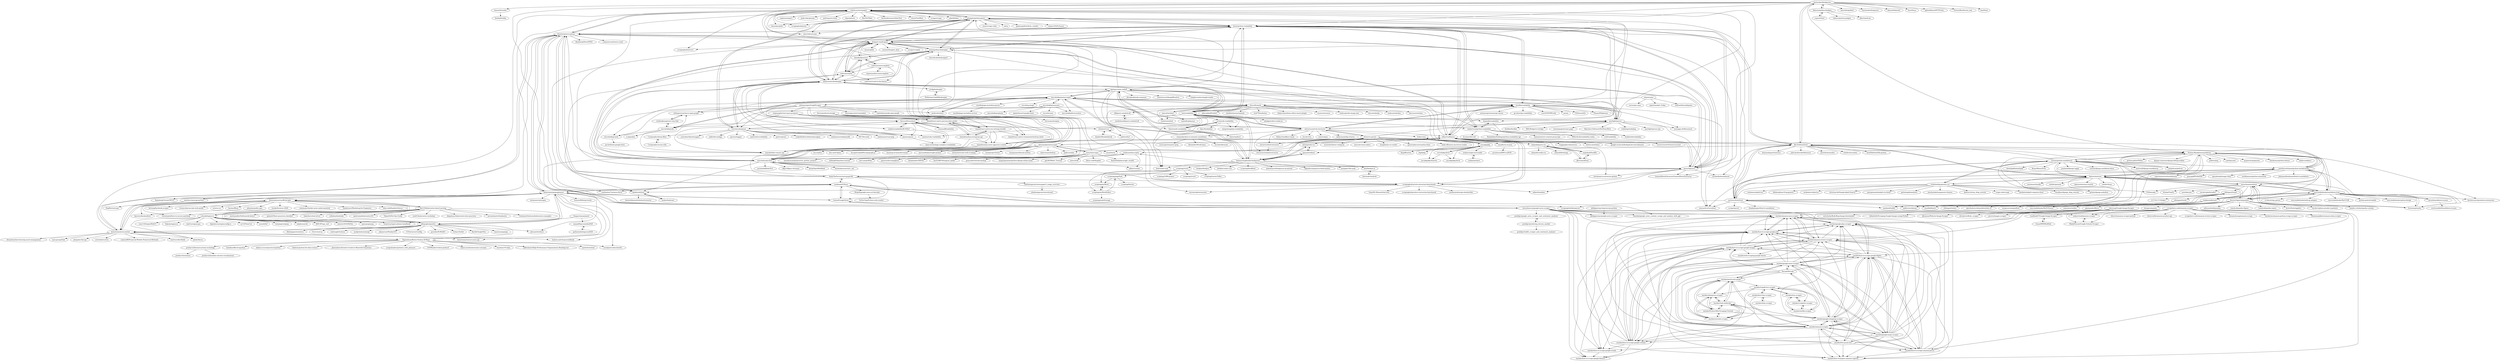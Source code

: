 digraph G {
"lemon24/reader" -> "feedhq/feedhq" ["e"=1]
"codelucas/newspaper" -> "grangier/python-goose"
"codelucas/newspaper" -> "fhamborg/news-please"
"codelucas/newspaper" -> "buriy/python-readability"
"codelucas/newspaper" -> "explosion/spaCy" ["e"=1]
"codelucas/newspaper" -> "binux/pyspider" ["e"=1]
"codelucas/newspaper" -> "piskvorky/gensim" ["e"=1]
"codelucas/newspaper" -> "scrapinghub/portia" ["e"=1]
"codelucas/newspaper" -> "psf/requests-html" ["e"=1]
"codelucas/newspaper" -> "clips/pattern" ["e"=1]
"codelucas/newspaper" -> "flairNLP/flair" ["e"=1]
"codelucas/newspaper" -> "facebookresearch/fastText" ["e"=1]
"codelucas/newspaper" -> "sloria/TextBlob" ["e"=1]
"codelucas/newspaper" -> "miso-belica/sumy" ["e"=1]
"codelucas/newspaper" -> "scrapy/scrapy" ["e"=1]
"codelucas/newspaper" -> "joke2k/faker" ["e"=1]
"microlinkhq/unavatar" -> "microlinkhq/metascraper"
"microlinkhq/unavatar" -> "microlinkhq/cards"
"microlinkhq/unavatar" -> "microlinkhq/splashy"
"microlinkhq/unavatar" -> "spatie/laravel-google-fonts" ["e"=1]
"microlinkhq/unavatar" -> "microlinkhq/browserless" ["e"=1]
"microlinkhq/unavatar" -> "vercel/avatar" ["e"=1]
"knrt10/kubernetes-basicLearning" -> "collabnix/kubelabs" ["e"=1]
"knrt10/kubernetes-basicLearning" -> "ajeetraina/kubernetes101" ["e"=1]
"knrt10/kubernetes-basicLearning" -> "schenkd/nginx-ui"
"knrt10/kubernetes-basicLearning" -> "Tikam02/DevOps-Guide" ["e"=1]
"knrt10/kubernetes-basicLearning" -> "eon01/kubernetes-workshop" ["e"=1]
"knrt10/kubernetes-basicLearning" -> "diegolnasc/kubernetes-best-practices" ["e"=1]
"knrt10/kubernetes-basicLearning" -> "presmihaylov/booknotes" ["e"=1]
"knrt10/kubernetes-basicLearning" -> "fpereiro/backendlore" ["e"=1]
"knrt10/kubernetes-basicLearning" -> "Rolstenhouse/unofficial-apis"
"knrt10/kubernetes-basicLearning" -> "ContainerSolutions/kubernetes-examples" ["e"=1]
"knrt10/kubernetes-basicLearning" -> "veeral-patel/how-to-secure-anything" ["e"=1]
"knrt10/kubernetes-basicLearning" -> "trimstray/nginx-admins-handbook" ["e"=1]
"knrt10/kubernetes-basicLearning" -> "justinamiller/SoftwareArchitect" ["e"=1]
"knrt10/kubernetes-basicLearning" -> "palash25/best-practices-checklist" ["e"=1]
"knrt10/kubernetes-basicLearning" -> "linkedin/school-of-sre" ["e"=1]
"Decodo/Decodo" -> "oxylabs/google-news-scraper"
"Decodo/Decodo" -> "oxylabs/how-to-scrape-google-images"
"Decodo/Decodo" -> "oxylabs/google-maps-scraper"
"Decodo/Decodo" -> "oxylabs/how-to-scrape-google-flights"
"Decodo/Decodo" -> "oxylabs/how-to-scrape-google-scholar"
"Decodo/Decodo" -> "oxylabs/amazon-scraper"
"Decodo/Decodo" -> "oxylabs/quick-start-guide"
"kurtmckee/feedparser" -> "lkiesow/python-feedgen"
"kurtmckee/feedparser" -> "codelucas/newspaper"
"kurtmckee/feedparser" -> "Alir3z4/html2text"
"kurtmckee/feedparser" -> "buriy/python-readability"
"kurtmckee/feedparser" -> "mmcdole/gofeed" ["e"=1]
"kurtmckee/feedparser" -> "scrapinghub/dateparser" ["e"=1]
"kurtmckee/feedparser" -> "scrapinghub/extruct" ["e"=1]
"kurtmckee/feedparser" -> "kurtmckee/listparser"
"kurtmckee/feedparser" -> "lemon24/reader"
"kurtmckee/feedparser" -> "dateutil/dateutil" ["e"=1]
"kurtmckee/feedparser" -> "Suor/funcy" ["e"=1]
"kurtmckee/feedparser" -> "gabrielfalcao/HTTPretty" ["e"=1]
"kurtmckee/feedparser" -> "FactoryBoy/factory_boy" ["e"=1]
"kurtmckee/feedparser" -> "lxml/lxml" ["e"=1]
"kurtmckee/feedparser" -> "Python-Markdown/markdown"
"trentm/python-markdown2" -> "Python-Markdown/markdown"
"trentm/python-markdown2" -> "lepture/mistune"
"trentm/python-markdown2" -> "richleland/pygments-css"
"trentm/python-markdown2" -> "neutronX/django-markdownx" ["e"=1]
"trentm/python-markdown2" -> "miyuchina/mistletoe"
"trentm/python-markdown2" -> "getpelican/pelican" ["e"=1]
"trentm/python-markdown2" -> "aaronsw/html2text"
"trentm/python-markdown2" -> "jazzband/django-taggit" ["e"=1]
"trentm/python-markdown2" -> "Alir3z4/html2text"
"trentm/python-markdown2" -> "pallets/werkzeug" ["e"=1]
"trentm/python-markdown2" -> "trentm/django-markdown-deux" ["e"=1]
"trentm/python-markdown2" -> "xhtml2pdf/xhtml2pdf" ["e"=1]
"trentm/python-markdown2" -> "jazzband/tablib" ["e"=1]
"trentm/python-markdown2" -> "Kozea/WeasyPrint" ["e"=1]
"trentm/python-markdown2" -> "matthewwithanm/python-markdownify"
"buriy/python-readability" -> "grangier/python-goose"
"buriy/python-readability" -> "timbertson/python-readability"
"buriy/python-readability" -> "dragnet-org/dragnet"
"buriy/python-readability" -> "luin/readability"
"buriy/python-readability" -> "codelucas/newspaper"
"buriy/python-readability" -> "mozilla/readability"
"buriy/python-readability" -> "misja/python-boilerpipe"
"buriy/python-readability" -> "adbar/trafilatura"
"buriy/python-readability" -> "goose3/goose3"
"buriy/python-readability" -> "Alir3z4/html2text"
"buriy/python-readability" -> "kohlschutter/boilerpipe"
"buriy/python-readability" -> "fhamborg/news-please"
"buriy/python-readability" -> "kingwkb/readability"
"buriy/python-readability" -> "GeneralNewsExtractor/GeneralNewsExtractor" ["e"=1]
"buriy/python-readability" -> "miso-belica/sumy" ["e"=1]
"aaronsw/html2text" -> "Alir3z4/html2text"
"aaronsw/html2text" -> "matthewwithanm/python-markdownify"
"aaronsw/html2text" -> "buriy/python-readability"
"aaronsw/html2text" -> "elliotgao2/tomd"
"aaronsw/html2text" -> "trentm/python-markdown2"
"aaronsw/html2text" -> "mixmark-io/turndown" ["e"=1]
"aaronsw/html2text" -> "Python-Markdown/markdown"
"aaronsw/html2text" -> "jazzband/tablib" ["e"=1]
"aaronsw/html2text" -> "mozilla/bleach" ["e"=1]
"aaronsw/html2text" -> "lepture/mistune"
"aaronsw/html2text" -> "grangier/python-goose"
"aaronsw/html2text" -> "thephpleague/html-to-markdown" ["e"=1]
"aaronsw/html2text" -> "pallets/werkzeug" ["e"=1]
"aaronsw/html2text" -> "scrapy/parsel" ["e"=1]
"aaronsw/html2text" -> "scrapinghub/dateparser" ["e"=1]
"jshemas/openGraphScraper" -> "microlinkhq/metascraper"
"jshemas/openGraphScraper" -> "withspectrum/micro-open-graph"
"jshemas/openGraphScraper" -> "samholmes/node-open-graph"
"jshemas/openGraphScraper" -> "xieguanglei/react-pace-progress"
"jshemas/openGraphScraper" -> "jacktuck/unfurl"
"jshemas/openGraphScraper" -> "hamid/dollar-tomans-api"
"jshemas/openGraphScraper" -> "hamid/iranian-news-agencies-crawler"
"jshemas/openGraphScraper" -> "hamid/react-native-persian-date-picker"
"jshemas/openGraphScraper" -> "hamid/react-native-ios-settings-bundle"
"jshemas/openGraphScraper" -> "laurengarcia/url-metadata"
"adbar/trafilatura" -> "miso-belica/jusText"
"adbar/trafilatura" -> "scrapinghub/article-extraction-benchmark"
"adbar/trafilatura" -> "huggingface/datatrove" ["e"=1]
"adbar/trafilatura" -> "buriy/python-readability"
"adbar/trafilatura" -> "fhamborg/news-please"
"adbar/trafilatura" -> "dottxt-ai/outlines" ["e"=1]
"adbar/trafilatura" -> "mozilla/readability"
"adbar/trafilatura" -> "codelucas/newspaper"
"adbar/trafilatura" -> "google-research/deduplicate-text-datasets" ["e"=1]
"adbar/trafilatura" -> "neuml/txtai" ["e"=1]
"adbar/trafilatura" -> "dragnet-org/dragnet"
"adbar/trafilatura" -> "Unstructured-IO/unstructured" ["e"=1]
"adbar/trafilatura" -> "goose3/goose3"
"adbar/trafilatura" -> "Alir3z4/html2text"
"adbar/trafilatura" -> "alirezamika/autoscraper"
"GravityLabs/goose" -> "karussell/snacktory"
"GravityLabs/goose" -> "kohlschutter/boilerpipe"
"GravityLabs/goose" -> "grangier/python-goose"
"GravityLabs/goose" -> "apresta/tagger" ["e"=1]
"GravityLabs/goose" -> "jiminoc/goose"
"GravityLabs/goose" -> "yostudios/Spritemapper" ["e"=1]
"GravityLabs/goose" -> "udibr/bitcoinApp" ["e"=1]
"GravityLabs/goose" -> "Cue/greplin-bloom-filter"
"GravityLabs/goose" -> "joehewitt/scrollability" ["e"=1]
"GravityLabs/goose" -> "peterc/pismo" ["e"=1]
"GravityLabs/goose" -> "LinkedInAttic/indextank-engine" ["e"=1]
"GravityLabs/goose" -> "cantino/ruby-readability" ["e"=1]
"GravityLabs/goose" -> "nathanmarz/elephantdb" ["e"=1]
"GravityLabs/goose" -> "NICTA/scoobi" ["e"=1]
"GravityLabs/goose" -> "nathanmarz/cascalog" ["e"=1]
"lepture/mistune" -> "miyuchina/mistletoe"
"lepture/mistune" -> "Python-Markdown/markdown"
"lepture/mistune" -> "trentm/python-markdown2"
"lepture/mistune" -> "executablebooks/markdown-it-py"
"lepture/mistune" -> "frostming/marko"
"lepture/mistune" -> "lepture/mistune-contrib"
"lepture/mistune" -> "jazzband/tablib" ["e"=1]
"lepture/mistune" -> "JessicaTegner/pypandoc"
"lepture/mistune" -> "Alir3z4/html2text"
"lepture/mistune" -> "richleland/pygments-css"
"lepture/mistune" -> "pylixm/django-mdeditor" ["e"=1]
"lepture/mistune" -> "coleifer/huey" ["e"=1]
"lepture/mistune" -> "msiemens/tinydb" ["e"=1]
"lepture/mistune" -> "FSX/misaka"
"lepture/mistune" -> "coleifer/peewee" ["e"=1]
"seperman/fast-autocomplete" -> "rodricios/autocomplete"
"Cue/greplin-lucene-utils" -> "Cue/greplin-bloom-filter"
"ziyan/spider" -> "dragnet-org/dragnet"
"mattlisiv/newsapi-python" -> "SlapBot/newsapi"
"mattlisiv/newsapi-python" -> "kotartemiy/pygooglenews"
"arrix/node-readability" -> "mingcheng/php-readability" ["e"=1]
"arrix/node-readability" -> "4poc/feedability"
"arrix/node-readability" -> "Tjatse/node-readability"
"arrix/node-readability" -> "bndr/node-read"
"atmos/camo" -> "willwashburn/phpamo"
"atmos/camo" -> "cactus/go-camo"
"atmos/camo" -> "itteco/iframely"
"atmos/camo" -> "mperham/girl_friday" ["e"=1]
"dylang/node-rss" -> "jpmonette/feed"
"dylang/node-rss" -> "danmactough/node-feedparser"
"Alir3z4/html2text" -> "aaronsw/html2text"
"Alir3z4/html2text" -> "matthewwithanm/python-markdownify"
"Alir3z4/html2text" -> "buriy/python-readability"
"Alir3z4/html2text" -> "deanmalmgren/textract" ["e"=1]
"Alir3z4/html2text" -> "adbar/trafilatura"
"Alir3z4/html2text" -> "mozilla/bleach" ["e"=1]
"Alir3z4/html2text" -> "michaelhelmick/lassie" ["e"=1]
"Alir3z4/html2text" -> "kurtmckee/feedparser"
"Alir3z4/html2text" -> "weblyzard/inscriptis"
"Alir3z4/html2text" -> "john-kurkowski/tldextract" ["e"=1]
"Alir3z4/html2text" -> "lepture/mistune"
"Alir3z4/html2text" -> "peterbe/premailer" ["e"=1]
"Alir3z4/html2text" -> "coleifer/micawber" ["e"=1]
"Alir3z4/html2text" -> "html5lib/html5lib-python" ["e"=1]
"Alir3z4/html2text" -> "Python-Markdown/markdown"
"microlinkhq/sdk" -> "winhtaikaung/react-tiny-link"
"microlinkhq/sdk" -> "microlinkhq/metascraper"
"microlinkhq/sdk" -> "microlinkhq/cards"
"microlinkhq/sdk" -> "e-oj/grabity"
"microlinkhq/sdk" -> "withspectrum/micro-open-graph"
"frostming/marko" -> "miyuchina/mistletoe"
"frostming/marko" -> "executablebooks/markdown-it-py"
"dankito/Readability4J" -> "chimbori/crux"
"winhtaikaung/react-tiny-link" -> "microlinkhq/sdk"
"winhtaikaung/react-tiny-link" -> "withspectrum/micro-open-graph"
"Tjatse/node-readability" -> "Tjatse/spider2"
"Tjatse/node-readability" -> "arrix/node-readability"
"Iceloof/GoogleNews" -> "ranahaani/GNews"
"Iceloof/GoogleNews" -> "kotartemiy/pygooglenews"
"Iceloof/GoogleNews" -> "lewisdonovan/google-news-scraper"
"Cue/greplin-bloom-filter" -> "Cue/greplin-lucene-utils"
"dalab/web2text" -> "kennethkenneth/AuthorExtractor"
"dalab/web2text" -> "mrjleo/boilernet"
"chimbori/crux" -> "dankito/Readability4J"
"chimbori/crux" -> "karussell/snacktory"
"chimbori/crux" -> "chimbori/crux"
"chimbori/crux" -> "saket/unfurl" ["e"=1]
"hamid/react-native-ios-settings-bundle" -> "hamid/react-native-persian-date-picker"
"hamid/react-native-ios-settings-bundle" -> "hamid/iranian-news-agencies-crawler"
"hamid/react-native-ios-settings-bundle" -> "hamid/mashya-instagram-api"
"hamid/react-native-ios-settings-bundle" -> "hamid/dollar-tomans-api"
"hamid/react-native-ios-settings-bundle" -> "hamid/react-native-reanimated-bottom-sheet"
"srijiths/readabilityBUNDLE" -> "karussell/snacktory"
"srijiths/readabilityBUNDLE" -> "basis-technology-corp/Java-readability"
"executablebooks/markdown-it-py" -> "frostming/marko"
"executablebooks/markdown-it-py" -> "miyuchina/mistletoe"
"executablebooks/markdown-it-py" -> "executablebooks/MyST-Parser" ["e"=1]
"executablebooks/markdown-it-py" -> "hukkin/mdformat"
"executablebooks/markdown-it-py" -> "njvack/markdown-to-json"
"executablebooks/markdown-it-py" -> "executablebooks/mdit-py-plugins"
"executablebooks/markdown-it-py" -> "lepture/mistune"
"executablebooks/markdown-it-py" -> "executablebooks/MyST-NB" ["e"=1]
"executablebooks/markdown-it-py" -> "Python-Markdown/markdown"
"executablebooks/markdown-it-py" -> "JessicaTegner/pypandoc"
"executablebooks/markdown-it-py" -> "matthewwithanm/python-markdownify"
"executablebooks/markdown-it-py" -> "python-poetry/tomlkit" ["e"=1]
"executablebooks/markdown-it-py" -> "executablebooks/sphinx-design" ["e"=1]
"executablebooks/markdown-it-py" -> "rr-/docstring_parser" ["e"=1]
"executablebooks/markdown-it-py" -> "facelessuser/pymdown-extensions" ["e"=1]
"schenkd/nginx-ui" -> "plotly/falcon" ["e"=1]
"schenkd/nginx-ui" -> "knrt10/kubernetes-basicLearning"
"schenkd/nginx-ui" -> "alfiopuglisi/guietta"
"schenkd/nginx-ui" -> "cym1102/nginxWebUI" ["e"=1]
"schenkd/nginx-ui" -> "trimstray/nginx-admins-handbook" ["e"=1]
"schenkd/nginx-ui" -> "0xJacky/nginx-ui" ["e"=1]
"schenkd/nginx-ui" -> "onlyGuo/nginx-gui" ["e"=1]
"schenkd/nginx-ui" -> "digitalocean/nginxconfig.io" ["e"=1]
"schenkd/nginx-ui" -> "oct16/TimeCat" ["e"=1]
"schenkd/nginx-ui" -> "muesli/duf" ["e"=1]
"schenkd/nginx-ui" -> "statping/statping" ["e"=1]
"schenkd/nginx-ui" -> "nakabonne/ali" ["e"=1]
"schenkd/nginx-ui" -> "ADD-SP/ngx_waf" ["e"=1]
"schenkd/nginx-ui" -> "zmister2016/MrDoc" ["e"=1]
"schenkd/nginx-ui" -> "openspug/spug" ["e"=1]
"mrjleo/boilernet" -> "dalab/web2text"
"kotartemiy/newscatcher" -> "kotartemiy/pygooglenews"
"kotartemiy/newscatcher" -> "codelucas/newspaper"
"kotartemiy/newscatcher" -> "fhamborg/news-please"
"kotartemiy/newscatcher" -> "Rolstenhouse/unofficial-apis"
"kotartemiy/newscatcher" -> "kotartemiy/extract-news-api"
"kotartemiy/newscatcher" -> "man-group/dtale" ["e"=1]
"kotartemiy/newscatcher" -> "hudson-and-thames/mlfinlab" ["e"=1]
"kotartemiy/newscatcher" -> "alexgolec/tda-api" ["e"=1]
"kotartemiy/newscatcher" -> "alfiopuglisi/guietta"
"kotartemiy/newscatcher" -> "cortexlabs/cortex" ["e"=1]
"kotartemiy/newscatcher" -> "cantaro86/Financial-Models-Numerical-Methods" ["e"=1]
"kotartemiy/newscatcher" -> "harttraveller/finlib"
"kotartemiy/newscatcher" -> "plotly/falcon" ["e"=1]
"kotartemiy/newscatcher" -> "firmai/machine-learning-asset-management" ["e"=1]
"kotartemiy/newscatcher" -> "SigmaQuan/Better-Python-59-Ways"
"hukkin/mdformat" -> "executablebooks/markdown-it-py"
"hukkin/mdformat" -> "executablebooks/MyST-Parser" ["e"=1]
"hukkin/mdformat" -> "igorshubovych/markdownlint-cli" ["e"=1]
"kotartemiy/pygooglenews" -> "kotartemiy/newscatcher"
"kotartemiy/pygooglenews" -> "Iceloof/GoogleNews"
"kotartemiy/pygooglenews" -> "ranahaani/GNews"
"kotartemiy/pygooglenews" -> "fhamborg/news-please"
"kotartemiy/pygooglenews" -> "kotartemiy/extract-news-api"
"kotartemiy/pygooglenews" -> "alfiopuglisi/guietta"
"kotartemiy/pygooglenews" -> "codelucas/newspaper"
"kotartemiy/pygooglenews" -> "Rolstenhouse/unofficial-apis"
"kotartemiy/pygooglenews" -> "mattlisiv/newsapi-python"
"kotartemiy/pygooglenews" -> "socialpoint-labs/sheetfu" ["e"=1]
"kotartemiy/pygooglenews" -> "GeneralMills/pytrends" ["e"=1]
"kotartemiy/pygooglenews" -> "lewisdonovan/google-news-scraper"
"kotartemiy/pygooglenews" -> "fhamborg/Giveme5W1H" ["e"=1]
"kotartemiy/pygooglenews" -> "minimaxir/aitextgen" ["e"=1]
"kotartemiy/pygooglenews" -> "hudson-and-thames/mlfinlab" ["e"=1]
"alirezamika/autoscraper" -> "lorey/mlscraper"
"alirezamika/autoscraper" -> "lorien/awesome-web-scraping" ["e"=1]
"alirezamika/autoscraper" -> "twintproject/twint" ["e"=1]
"alirezamika/autoscraper" -> "huangsam/ultimate-python" ["e"=1]
"alirezamika/autoscraper" -> "bee-san/Ciphey" ["e"=1]
"alirezamika/autoscraper" -> "ScrapeGraphAI/Scrapegraph-ai" ["e"=1]
"alirezamika/autoscraper" -> "adbar/trafilatura"
"alirezamika/autoscraper" -> "codelucas/newspaper"
"alirezamika/autoscraper" -> "learning-at-home/hivemind" ["e"=1]
"alirezamika/autoscraper" -> "apify/crawlee" ["e"=1]
"alirezamika/autoscraper" -> "microsoft/playwright-python" ["e"=1]
"alirezamika/autoscraper" -> "neuml/txtai" ["e"=1]
"alirezamika/autoscraper" -> "jbesomi/texthero" ["e"=1]
"alirezamika/autoscraper" -> "mherrmann/helium" ["e"=1]
"alirezamika/autoscraper" -> "lux-org/lux" ["e"=1]
"Sangarshanan/jazzit" -> "sanand0/pyconindia2020"
"Sangarshanan/jazzit" -> "alfiopuglisi/guietta"
"alfiopuglisi/guietta" -> "jbesomi/texthero" ["e"=1]
"alfiopuglisi/guietta" -> "KartikChugh/Otto" ["e"=1]
"alfiopuglisi/guietta" -> "hauntsaninja/pyp" ["e"=1]
"alfiopuglisi/guietta" -> "kotartemiy/pygooglenews"
"alfiopuglisi/guietta" -> "fbdesignpro/sweetviz" ["e"=1]
"alfiopuglisi/guietta" -> "schenkd/nginx-ui"
"alfiopuglisi/guietta" -> "Overv/outrun" ["e"=1]
"alfiopuglisi/guietta" -> "Rolstenhouse/unofficial-apis"
"alfiopuglisi/guietta" -> "enthought/traitsui" ["e"=1]
"alfiopuglisi/guietta" -> "nackjicholson/aiosql" ["e"=1]
"alfiopuglisi/guietta" -> "adamerose/PandasGUI" ["e"=1]
"alfiopuglisi/guietta" -> "CCExtractor/vardbg" ["e"=1]
"alfiopuglisi/guietta" -> "pywebio/PyWebIO" ["e"=1]
"alfiopuglisi/guietta" -> "bchao1/bullet" ["e"=1]
"alfiopuglisi/guietta" -> "kotartemiy/newscatcher"
"ageitgey/node-unfluff" -> "luin/readability"
"ageitgey/node-unfluff" -> "jbrooksuk/node-summary" ["e"=1]
"ageitgey/node-unfluff" -> "kohlschutter/boilerpipe"
"ageitgey/node-unfluff" -> "microlinkhq/metascraper"
"ageitgey/node-unfluff" -> "dragnet-org/dragnet"
"ageitgey/node-unfluff" -> "grangier/python-goose"
"ageitgey/node-unfluff" -> "bndr/node-read"
"ageitgey/node-unfluff" -> "Tjatse/node-readability"
"ageitgey/node-unfluff" -> "postlight/parser"
"ageitgey/node-unfluff" -> "mauricesvay/ImageResolver"
"ageitgey/node-unfluff" -> "extractus/article-extractor"
"ageitgey/node-unfluff" -> "simplecrawler/simplecrawler" ["e"=1]
"ageitgey/node-unfluff" -> "danmactough/node-feedparser"
"ageitgey/node-unfluff" -> "GravityLabs/goose"
"ageitgey/node-unfluff" -> "mozilla/readability"
"lorey/mlscraper" -> "alirezamika/autoscraper"
"lorey/mlscraper" -> "aimuch/iAI" ["e"=1]
"lorey/mlscraper" -> "Boris-code/feapder" ["e"=1]
"lorey/mlscraper" -> "AtuboDad/playwright_stealth" ["e"=1]
"lorey/mlscraper" -> "adbar/trafilatura"
"lorey/mlscraper" -> "dragnet-org/dragnet"
"lorey/mlscraper" -> "learnbyexample/practice_python_projects" ["e"=1]
"lorey/mlscraper" -> "shibing624/python-tutorial" ["e"=1]
"lorey/mlscraper" -> "bee-san/pyWhat" ["e"=1]
"lorey/mlscraper" -> "jamesturk/scrapeghost" ["e"=1]
"lorey/mlscraper" -> "theahmadov/NIVOS" ["e"=1]
"lorey/mlscraper" -> "lixi5338619/magical_spider" ["e"=1]
"lorey/mlscraper" -> "greycodee/wechat-backup" ["e"=1]
"lorey/mlscraper" -> "xingxingzaixian/python-django-online-exam" ["e"=1]
"lorey/mlscraper" -> "gm365/Web3_Tutorial" ["e"=1]
"JessicaTegner/pypandoc" -> "sergiocorreia/panflute" ["e"=1]
"JessicaTegner/pypandoc" -> "jgm/pandocfilters" ["e"=1]
"JessicaTegner/pypandoc" -> "boisgera/pandoc"
"JessicaTegner/pypandoc" -> "miyuchina/mistletoe"
"JessicaTegner/pypandoc" -> "adityarathod/pyandoc"
"JessicaTegner/pypandoc" -> "tomduck/pandoc-fignos" ["e"=1]
"JessicaTegner/pypandoc" -> "executablebooks/markdown-it-py"
"JessicaTegner/pypandoc" -> "tomduck/pandoc-eqnos" ["e"=1]
"JessicaTegner/pypandoc" -> "ActiveState/appdirs" ["e"=1]
"JessicaTegner/pypandoc" -> "frostming/marko"
"JessicaTegner/pypandoc" -> "tox-dev/sphinx-autodoc-typehints" ["e"=1]
"JessicaTegner/pypandoc" -> "lepture/mistune"
"JessicaTegner/pypandoc" -> "pandoc-scholar/pandoc-scholar" ["e"=1]
"JessicaTegner/pypandoc" -> "executablebooks/MyST-Parser" ["e"=1]
"JessicaTegner/pypandoc" -> "timtylin/scholdoc" ["e"=1]
"danmactough/node-feedparser" -> "rbren/rss-parser"
"danmactough/node-feedparser" -> "dylang/node-rss"
"danmactough/node-feedparser" -> "scripting/feedRead"
"danmactough/node-feedparser" -> "alabeduarte/feedparser-promised"
"danmactough/node-feedparser" -> "luin/readability"
"danmactough/node-feedparser" -> "fent/feedme.js"
"danmactough/node-feedparser" -> "scripting/river5"
"danmactough/node-feedparser" -> "filipedeschamps/rss-feed-emitter" ["e"=1]
"danmactough/node-feedparser" -> "ageitgey/node-unfluff"
"danmactough/node-feedparser" -> "mashpie/i18n-node" ["e"=1]
"danmactough/node-feedparser" -> "jpmonette/feed"
"danmactough/node-feedparser" -> "bndr/node-read"
"danmactough/node-feedparser" -> "feedjira/feedjira" ["e"=1]
"danmactough/node-feedparser" -> "microlinkhq/metascraper"
"danmactough/node-feedparser" -> "kelektiv/node-cron" ["e"=1]
"prathyvsh/formal-systems-in-biology" -> "prathyvsh/notation"
"prathyvsh/formal-systems-in-biology" -> "prathyvsh/lambda-calculus-visualizations"
"ohyicong/Google-Image-Scraper" -> "JJLimmm/Website-Image-Scraper"
"ohyicong/Google-Image-Scraper" -> "ultralytics/flickr_scraper" ["e"=1]
"ohyicong/Google-Image-Scraper" -> "pevers/images-scraper"
"ohyicong/Google-Image-Scraper" -> "oxylabs/google-play-scraper"
"ohyicong/Google-Image-Scraper" -> "rundfunk47/Google-Image-Scraper"
"ohyicong/Google-Image-Scraper" -> "ostrolucky/Bulk-Bing-Image-downloader" ["e"=1]
"ohyicong/Google-Image-Scraper" -> "debadridtt/Scraping-Google-Images-using-Python"
"ohyicong/Google-Image-Scraper" -> "MahdiNavaei/Google-Scholar-Scraper"
"ohyicong/Google-Image-Scraper" -> "oxylabs/amazon-review-scraper"
"ohyicong/Google-Image-Scraper" -> "omkarcloud/amazon-scraper"
"richleland/pygments-css" -> "trentm/python-markdown2"
"richleland/pygments-css" -> "jwarby/jekyll-pygments-themes"
"richleland/pygments-css" -> "Andrew-liu/my_blog_tutorial" ["e"=1]
"richleland/pygments-css" -> "rouge-ruby/rouge" ["e"=1]
"richleland/pygments-css" -> "lepture/mistune"
"richleland/pygments-css" -> "penibelst/jekyll-compress-html" ["e"=1]
"richleland/pygments-css" -> "stacklens/django_blog_tutorial" ["e"=1]
"richleland/pygments-css" -> "toshimaru/jekyll-toc" ["e"=1]
"richleland/pygments-css" -> "idleberg/base16-pygments"
"richleland/pygments-css" -> "nickbalestra/kactus" ["e"=1]
"richleland/pygments-css" -> "pylixm/django-mdeditor" ["e"=1]
"richleland/pygments-css" -> "christian-fei/Simple-Jekyll-Search" ["e"=1]
"richleland/pygments-css" -> "georgemandis/jekyll-rss-feeds" ["e"=1]
"richleland/pygments-css" -> "gettalong/kramdown" ["e"=1]
"kohlschutter/boilerpipe" -> "misja/python-boilerpipe"
"kohlschutter/boilerpipe" -> "dragnet-org/dragnet"
"kohlschutter/boilerpipe" -> "GravityLabs/goose"
"kohlschutter/boilerpipe" -> "luin/readability"
"kohlschutter/boilerpipe" -> "rodricios/eatiht"
"kohlschutter/boilerpipe" -> "karussell/snacktory"
"kohlschutter/boilerpipe" -> "jiminoc/goose"
"kohlschutter/boilerpipe" -> "buriy/python-readability"
"kohlschutter/boilerpipe" -> "grangier/python-goose"
"kohlschutter/boilerpipe" -> "miso-belica/jusText"
"kohlschutter/boilerpipe" -> "datalib/libextract"
"kohlschutter/boilerpipe" -> "ageitgey/node-unfluff"
"kohlschutter/boilerpipe" -> "srijiths/readabilityBUNDLE"
"kohlschutter/boilerpipe" -> "pvdlg/boilerpipe"
"kohlschutter/boilerpipe" -> "timbertson/python-readability"
"bevacqua/local-storage" -> "bevacqua/insignia" ["e"=1]
"bevacqua/local-storage" -> "hamid/dollar-tomans-api"
"bevacqua/local-storage" -> "hamid/iranian-news-agencies-crawler"
"bevacqua/local-storage" -> "hamid/react-native-persian-date-picker"
"bevacqua/local-storage" -> "hamid/react-native-ios-settings-bundle"
"sdepold/jquery-rss" -> "sdepold/feedrapp"
"sdepold/jquery-rss" -> "enginkizil/FeedEk"
"sdepold/jquery-rss" -> "jfhovinne/jFeed"
"sdepold/jquery-rss" -> "sdepold/vanilla-rss"
"Rolstenhouse/unofficial-apis" -> "kevinzg/facebook-scraper" ["e"=1]
"Rolstenhouse/unofficial-apis" -> "lvarayut/javascript-style-guide" ["e"=1]
"Rolstenhouse/unofficial-apis" -> "kotartemiy/newscatcher"
"Rolstenhouse/unofficial-apis" -> "xz/new.css" ["e"=1]
"Rolstenhouse/unofficial-apis" -> "f-prime/Blunt" ["e"=1]
"Rolstenhouse/unofficial-apis" -> "veeral-patel/how-to-secure-anything" ["e"=1]
"Rolstenhouse/unofficial-apis" -> "adminho/public-apis"
"Rolstenhouse/unofficial-apis" -> "fpereiro/backendlore" ["e"=1]
"Rolstenhouse/unofficial-apis" -> "luruke/browser-2020" ["e"=1]
"Rolstenhouse/unofficial-apis" -> "alfiopuglisi/guietta"
"Rolstenhouse/unofficial-apis" -> "kotartemiy/pygooglenews"
"Rolstenhouse/unofficial-apis" -> "minimaxir/hacker-news-undocumented" ["e"=1]
"Rolstenhouse/unofficial-apis" -> "goabstract/Marketing-for-Engineers" ["e"=1]
"Rolstenhouse/unofficial-apis" -> "alias-rahil/handwritten.js" ["e"=1]
"Rolstenhouse/unofficial-apis" -> "knrt10/kubernetes-basicLearning"
"misja/python-boilerpipe" -> "kohlschutter/boilerpipe"
"misja/python-boilerpipe" -> "dragnet-org/dragnet"
"misja/python-boilerpipe" -> "slaveofcode/boilerpipe3"
"misja/python-boilerpipe" -> "miso-belica/jusText"
"misja/python-boilerpipe" -> "datalib/libextract"
"misja/python-boilerpipe" -> "buriy/python-readability"
"misja/python-boilerpipe" -> "grangier/python-goose"
"misja/python-boilerpipe" -> "rodricios/eatiht"
"misja/python-boilerpipe" -> "goose3/goose3"
"misja/python-boilerpipe" -> "dalab/web2text"
"misja/python-boilerpipe" -> "scrapinghub/article-extraction-benchmark"
"misja/python-boilerpipe" -> "chrislinan/cx-extractor-python" ["e"=1]
"pratikpv/google_news_scraper_and_sentiment_analyzer" -> "pratikpv/predicting_bitcoin_market"
"scripting/pagePark" -> "scripting/myWord"
"scripting/pagePark" -> "scripting/listicle"
"karussell/snacktory" -> "chimbori/crux"
"karussell/snacktory" -> "wuman/JReadability"
"karussell/snacktory" -> "srijiths/readabilityBUNDLE"
"karussell/snacktory" -> "GravityLabs/goose"
"karussell/snacktory" -> "basis-technology-corp/Java-readability"
"karussell/snacktory" -> "kohlschutter/boilerpipe"
"karussell/snacktory" -> "jiminoc/goose"
"scrapinghub/article-extraction-benchmark" -> "markusmobius/go-domdistiller" ["e"=1]
"scrapinghub/article-extraction-benchmark" -> "TeamHG-Memex/html-text" ["e"=1]
"scrapinghub/article-extraction-benchmark" -> "dalab/web2text"
"scrapinghub/article-extraction-benchmark" -> "adbar/htmldate"
"scrapinghub/article-extraction-benchmark" -> "currentslab/extractnet"
"scrapinghub/article-extraction-benchmark" -> "scrapinghub/product-extraction-benchmark"
"scrapinghub/article-extraction-benchmark" -> "adbar/trafilatura"
"starfishmod/jquery-oembed-all" -> "nfl/jquery-oembed-all"
"lewisdonovan/google-news-scraper" -> "oxylabs/how-to-bypass-amazon-captcha"
"lewisdonovan/google-news-scraper" -> "ranahaani/GNews"
"lewisdonovan/google-news-scraper" -> "easonlai/google_news_content_scrape_and_analyze_with_gpt"
"lewisdonovan/google-news-scraper" -> "Iceloof/GoogleNews"
"lewisdonovan/google-news-scraper" -> "pratikpv/google_news_scraper_and_sentiment_analyzer"
"lewisdonovan/google-news-scraper" -> "philipperemy/google-news-scraper"
"lewisdonovan/google-news-scraper" -> "oxylabs/how-to-scrape-google-trends"
"lewisdonovan/google-news-scraper" -> "oxylabs/how-to-scrape-google-flights"
"lewisdonovan/google-news-scraper" -> "oxylabs/how-to-scrape-google-finance"
"lewisdonovan/google-news-scraper" -> "fhamborg/news-please"
"lewisdonovan/google-news-scraper" -> "omkarcloud/amazon-scraper"
"lewisdonovan/google-news-scraper" -> "oxylabs/google-play-scraper"
"lewisdonovan/google-news-scraper" -> "oxylabs/how-to-scrape-google-jobs"
"lewisdonovan/google-news-scraper" -> "oxylabs/amazon-asin-scraper"
"rodricios/eatiht" -> "datalib/libextract"
"rodricios/eatiht" -> "dragnet-org/dragnet"
"rodricios/eatiht" -> "rodricios/crawl-to-the-future"
"rodricios/eatiht" -> "kohlschutter/boilerpipe"
"rodricios/eatiht" -> "misja/python-boilerpipe"
"rodricios/eatiht" -> "jiminoc/goose"
"microlinkhq/cards" -> "joe-bell/next-google-fonts" ["e"=1]
"nfl/jquery-oembed-all" -> "starfishmod/jquery-oembed-all"
"scrapehero-code/amazon-scraper" -> "tducret/amazon-scraper-python" ["e"=1]
"scrapehero-code/amazon-scraper" -> "drawrowfly/amazon-product-api" ["e"=1]
"scrapehero-code/amazon-scraper" -> "omkarcloud/amazon-scraper"
"scrapehero-code/amazon-scraper" -> "oxylabs/how-to-scrape-google-jobs"
"scrapehero-code/amazon-scraper" -> "scrapehero-code/amazon-review-scraper" ["e"=1]
"scrapehero-code/amazon-scraper" -> "MahdiNavaei/Google-Scholar-Scraper"
"scrapehero-code/amazon-scraper" -> "dynamohuang/amazon-scrapy" ["e"=1]
"scrapehero-code/amazon-scraper" -> "oxylabs/amazon-asin-scraper"
"scrapehero-code/amazon-scraper" -> "oxylabs/how-to-scrape-google-flights"
"scrapehero-code/amazon-scraper" -> "oxylabs/how-to-bypass-amazon-captcha"
"scrapehero-code/amazon-scraper" -> "oxylabs/google-play-scraper"
"scrapehero-code/amazon-scraper" -> "oxylabs/amazon-review-scraper"
"scrapehero-code/amazon-scraper" -> "ian-kerins/amazon-python-scrapy-scraper" ["e"=1]
"scrapehero-code/amazon-scraper" -> "ShantanuJalkote/amazon-data-scraper"
"scrapehero-code/amazon-scraper" -> "oxylabs/how-to-scrape-amazon-prices"
"fent/feedme.js" -> "fent/node-feedsub"
"svpino/rfeed" -> "lkiesow/python-feedgen"
"sanand0/pyconindia2020" -> "pythonindia/inpycon2020"
"pratikpv/predicting_bitcoin_market" -> "pratikpv/google_news_scraper_and_sentiment_analyzer"
"pratikpv/predicting_bitcoin_market" -> "pratikpv/reddit_scraper_and_sentiment_analyzer"
"fent/node-feedsub" -> "fent/feedme.js"
"pythonindia/inpycon2020" -> "sanand0/pyconindia2020"
"itteco/iframely" -> "iamcal/oembed"
"itteco/iframely" -> "leedo/noembed"
"itteco/iframely" -> "microlinkhq/metascraper"
"itteco/iframely" -> "microlinkhq/sdk"
"itteco/iframely" -> "php-embed/Embed" ["e"=1]
"itteco/iframely" -> "shobhitsharma/embedo"
"itteco/iframely" -> "nfl/jquery-oembed-all"
"itteco/iframely" -> "ritz078/embed-js" ["e"=1]
"itteco/iframely" -> "linkesch/medium-editor-insert-plugin" ["e"=1]
"itteco/iframely" -> "essence/essence" ["e"=1]
"itteco/iframely" -> "nodeca/probe-image-size" ["e"=1]
"itteco/iframely" -> "itteco/embedjs"
"itteco/iframely" -> "nodeca/embedza"
"itteco/iframely" -> "discourse/onebox" ["e"=1]
"oxylabs/Python-Web-Scraping-Tutorial" -> "oxylabs/aliexpress-scraper"
"oxylabs/Python-Web-Scraping-Tutorial" -> "oxylabs/youtube-scraper"
"oxylabs/Python-Web-Scraping-Tutorial" -> "oxylabs/web-unblocker"
"oxylabs/Python-Web-Scraping-Tutorial" -> "oxylabs/quick-start-guide"
"oxylabs/Python-Web-Scraping-Tutorial" -> "oxylabs/google-shopping-scraper"
"grangier/python-goose" -> "rmax/scrapy-redis" ["e"=1]
"grangier/python-goose" -> "buriy/python-readability"
"grangier/python-goose" -> "codelucas/newspaper"
"grangier/python-goose" -> "rq/rq" ["e"=1]
"grangier/python-goose" -> "goose3/goose3"
"grangier/python-goose" -> "dragnet-org/dragnet"
"grangier/python-goose" -> "GravityLabs/goose"
"grangier/python-goose" -> "misja/python-boilerpipe"
"grangier/python-goose" -> "gnemoug/distribute_crawler" ["e"=1]
"grangier/python-goose" -> "scrapinghub/portia" ["e"=1]
"grangier/python-goose" -> "miso-belica/sumy" ["e"=1]
"grangier/python-goose" -> "kohlschutter/boilerpipe"
"grangier/python-goose" -> "binux/pyspider" ["e"=1]
"grangier/python-goose" -> "xiaoxu193/PyTeaser" ["e"=1]
"grangier/python-goose" -> "rodricios/eatiht"
"mozilla/readability" -> "luin/readability"
"mozilla/readability" -> "postlight/parser"
"mozilla/readability" -> "buriy/python-readability"
"mozilla/readability" -> "mixmark-io/turndown" ["e"=1]
"mozilla/readability" -> "extractus/article-extractor"
"mozilla/readability" -> "codelucas/newspaper"
"mozilla/readability" -> "adbar/trafilatura"
"mozilla/readability" -> "PlasmoHQ/plasmo" ["e"=1]
"mozilla/readability" -> "automerge/automerge-classic" ["e"=1]
"mozilla/readability" -> "go-shiori/go-readability" ["e"=1]
"mozilla/readability" -> "cure53/DOMPurify" ["e"=1]
"mozilla/readability" -> "yjs/yjs" ["e"=1]
"mozilla/readability" -> "apify/crawlee" ["e"=1]
"mozilla/readability" -> "Y2Z/monolith" ["e"=1]
"mozilla/readability" -> "nextapps-de/flexsearch" ["e"=1]
"luin/readability" -> "mozilla/readability"
"luin/readability" -> "buriy/python-readability"
"luin/readability" -> "ageitgey/node-unfluff"
"luin/readability" -> "arrix/node-readability"
"luin/readability" -> "kohlschutter/boilerpipe"
"luin/readability" -> "postlight/parser"
"luin/readability" -> "Tjatse/node-readability"
"luin/readability" -> "timbertson/python-readability"
"luin/readability" -> "bndr/node-read"
"luin/readability" -> "karussell/snacktory"
"luin/readability" -> "cantino/ruby-readability" ["e"=1]
"luin/readability" -> "kingwkb/readability"
"luin/readability" -> "mingcheng/php-readability" ["e"=1]
"luin/readability" -> "adadgio/safari-reader-js"
"luin/readability" -> "danmactough/node-feedparser"
"datalib/libextract" -> "rodricios/eatiht"
"datalib/libextract" -> "misja/python-boilerpipe"
"datalib/libextract" -> "dragnet-org/dragnet"
"datalib/libextract" -> "rodricios/autocomplete"
"ranahaani/GNews" -> "Iceloof/GoogleNews"
"ranahaani/GNews" -> "AndyTheFactory/newspaper4k"
"ranahaani/GNews" -> "lewisdonovan/google-news-scraper"
"ranahaani/GNews" -> "kotartemiy/pygooglenews"
"ranahaani/GNews" -> "fhamborg/news-please"
"ranahaani/GNews" -> "easonlai/google_news_content_scrape_and_analyze_with_gpt"
"ranahaani/GNews" -> "santhoshse7en/news-fetch"
"ranahaani/GNews" -> "SSujitX/google-news-url-decoder"
"leafac/caxa" -> "yao-pkg/pkg"
"rodricios/autocomplete" -> "seperman/fast-autocomplete"
"rodricios/autocomplete" -> "rodricios/eatiht"
"rodricios/autocomplete" -> "datalib/libextract"
"rodricios/autocomplete" -> "rodricios/crawl-to-the-future"
"scripting/myWord" -> "scripting/myWordEditor"
"scripting/myWordEditor" -> "scripting/myWord"
"scripting/myWordEditor" -> "scripting/nodeStorage"
"scripting/myWordEditor" -> "scripting/pagePark"
"johnbumgarner/newspaper3_usage_overview" -> "johnbumgarner/newshound"
"hamid/react-native-persian-date-picker" -> "hamid/iranian-news-agencies-crawler"
"hamid/react-native-persian-date-picker" -> "hamid/dollar-tomans-api"
"hamid/react-native-persian-date-picker" -> "hamid/mashya-instagram-api"
"hamid/react-native-persian-date-picker" -> "hamid/react-native-ios-settings-bundle"
"hamid/react-native-persian-date-picker" -> "hamid/react-native-reanimated-bottom-sheet"
"kingwkb/readability" -> "timbertson/python-readability"
"kingwkb/readability" -> "bookieio/breadability"
"matthewwithanm/python-markdownify" -> "Alir3z4/html2text"
"matthewwithanm/python-markdownify" -> "aaronsw/html2text"
"matthewwithanm/python-markdownify" -> "executablebooks/markdown-it-py"
"matthewwithanm/python-markdownify" -> "adbar/trafilatura"
"matthewwithanm/python-markdownify" -> "Python-Markdown/markdown"
"matthewwithanm/python-markdownify" -> "pymupdf/PyMuPDF" ["e"=1]
"matthewwithanm/python-markdownify" -> "opendatalab/magic-html" ["e"=1]
"matthewwithanm/python-markdownify" -> "miyuchina/mistletoe"
"matthewwithanm/python-markdownify" -> "mwilliamson/python-mammoth" ["e"=1]
"matthewwithanm/python-markdownify" -> "JessicaTegner/pypandoc"
"matthewwithanm/python-markdownify" -> "JohannesKaufmann/html-to-markdown" ["e"=1]
"matthewwithanm/python-markdownify" -> "lepture/mistune"
"matthewwithanm/python-markdownify" -> "mixmark-io/turndown" ["e"=1]
"matthewwithanm/python-markdownify" -> "supermemoryai/markdowner" ["e"=1]
"matthewwithanm/python-markdownify" -> "frostming/marko"
"njvack/markdown-to-json" -> "scottstanfield/markdown-to-json"
"njvack/markdown-to-json" -> "executablebooks/markdown-it-py"
"oxylabs/quick-start-guide" -> "oxylabs/aliexpress-scraper"
"oxylabs/quick-start-guide" -> "oxylabs/youtube-scraper"
"oxylabs/quick-start-guide" -> "oxylabs/Python-Web-Scraping-Tutorial"
"oxylabs/quick-start-guide" -> "oxylabs/web-unblocker"
"oxylabs/quick-start-guide" -> "oxylabs/amazon-scraper"
"oxylabs/quick-start-guide" -> "oxylabs/tripadvisor-scraper"
"oxylabs/quick-start-guide" -> "oxylabs/google-news-scraper"
"rbren/rss-parser" -> "danmactough/node-feedparser"
"rbren/rss-parser" -> "nasa8x/rss-to-json"
"rbren/rss-parser" -> "sdepold/jquery-rss"
"rbren/rss-parser" -> "extractus/feed-extractor"
"rbren/rss-parser" -> "zenn-dev/zenn-editor" ["e"=1]
"rbren/rss-parser" -> "dylang/node-rss"
"rbren/rss-parser" -> "postlight/parser"
"rbren/rss-parser" -> "hongkiat/js-rss-reader"
"rbren/rss-parser" -> "jpmonette/feed"
"rbren/rss-parser" -> "extractus/article-extractor"
"rbren/rss-parser" -> "apostrophecms/sanitize-html" ["e"=1]
"rbren/rss-parser" -> "hello-efficiency-inc/raven-reader" ["e"=1]
"rbren/rss-parser" -> "mrsteele/dotenv-webpack" ["e"=1]
"dragnet-org/dragnet" -> "misja/python-boilerpipe"
"dragnet-org/dragnet" -> "rodricios/eatiht"
"dragnet-org/dragnet" -> "buriy/python-readability"
"dragnet-org/dragnet" -> "ziyan/spider"
"dragnet-org/dragnet" -> "miso-belica/jusText"
"dragnet-org/dragnet" -> "datalib/libextract"
"dragnet-org/dragnet" -> "dalab/web2text"
"dragnet-org/dragnet" -> "kohlschutter/boilerpipe"
"dragnet-org/dragnet" -> "grangier/python-goose"
"dragnet-org/dragnet" -> "currentslab/extractnet"
"dragnet-org/dragnet" -> "seomoz/dragnet_data"
"dragnet-org/dragnet" -> "scrapinghub/article-extraction-benchmark"
"dragnet-org/dragnet" -> "scrapinghub/extruct" ["e"=1]
"dragnet-org/dragnet" -> "scrapy/scrapely" ["e"=1]
"dragnet-org/dragnet" -> "codelucas/newspaper"
"extractus/article-extractor" -> "extractus/feed-extractor"
"extractus/article-extractor" -> "mozilla/readability"
"extractus/article-extractor" -> "microlinkhq/metascraper"
"extractus/article-extractor" -> "postlight/parser"
"extractus/article-extractor" -> "extractus/oembed-extractor"
"extractus/article-extractor" -> "ageitgey/node-unfluff"
"extractus/article-extractor" -> "luin/readability"
"extractus/article-extractor" -> "adbar/trafilatura"
"extractus/article-extractor" -> "romansky/dom-to-semantic-markdown"
"extractus/article-extractor" -> "eta-dev/eta" ["e"=1]
"extractus/article-extractor" -> "ranyitz/qnm" ["e"=1]
"extractus/article-extractor" -> "addyosmani/bg-remove" ["e"=1]
"extractus/article-extractor" -> "leafac/caxa"
"extractus/article-extractor" -> "rbren/rss-parser"
"extractus/article-extractor" -> "Sh4yy/cloudflare-email" ["e"=1]
"extractus/feed-extractor" -> "extractus/oembed-extractor"
"weblyzard/inscriptis" -> "miso-belica/jusText"
"weblyzard/inscriptis" -> "adbar/courlan"
"hamid/iranian-news-agencies-crawler" -> "hamid/dollar-tomans-api"
"hamid/mashya-instagram-api" -> "hamid/iranian-news-agencies-crawler"
"hamid/mashya-instagram-api" -> "hamid/react-native-persian-date-picker"
"hamid/mashya-instagram-api" -> "hamid/dollar-tomans-api"
"hamid/mashya-instagram-api" -> "hamid/react-native-ios-settings-bundle"
"oxylabs/amazon-scraper" -> "oxylabs/google-news-scraper"
"oxylabs/amazon-scraper" -> "oxylabs/google-maps-scraper"
"oxylabs/amazon-scraper" -> "oxylabs/how-to-scrape-google-flights"
"oxylabs/amazon-scraper" -> "oxylabs/how-to-scrape-amazon-prices"
"oxylabs/amazon-scraper" -> "oxylabs/google-shopping-scraper"
"oxylabs/amazon-scraper" -> "oxylabs/how-to-bypass-amazon-captcha"
"oxylabs/amazon-scraper" -> "oxylabs/quick-start-guide"
"oxylabs/amazon-scraper" -> "oxylabs/how-to-scrape-google-scholar"
"oxylabs/amazon-scraper" -> "oxylabs/how-to-scrape-google-images"
"oxylabs/amazon-scraper" -> "oxylabs/amazon-review-scraper"
"oxylabs/amazon-scraper" -> "oxylabs/google-play-scraper"
"oxylabs/amazon-scraper" -> "oxylabs/amazon-asin-scraper"
"oxylabs/amazon-scraper" -> "oxylabs/how-to-scrape-google-jobs"
"oxylabs/amazon-scraper" -> "oxylabs/free-proxy-list"
"oxylabs/amazon-scraper" -> "oxylabs/web-unblocker"
"microlinkhq/metascraper" -> "microlinkhq/browserless" ["e"=1]
"microlinkhq/metascraper" -> "microlinkhq/sdk"
"microlinkhq/metascraper" -> "jacktuck/unfurl"
"microlinkhq/metascraper" -> "jshemas/openGraphScraper"
"microlinkhq/metascraper" -> "microlinkhq/unavatar"
"microlinkhq/metascraper" -> "extractus/article-extractor"
"microlinkhq/metascraper" -> "vercel/og-image" ["e"=1]
"microlinkhq/metascraper" -> "mozilla/page-metadata-parser"
"microlinkhq/metascraper" -> "microlinkhq/cards"
"microlinkhq/metascraper" -> "itteco/iframely"
"microlinkhq/metascraper" -> "ageitgey/node-unfluff"
"microlinkhq/metascraper" -> "withspectrum/micro-open-graph"
"microlinkhq/metascraper" -> "postlight/parser"
"microlinkhq/metascraper" -> "danmactough/node-feedparser"
"microlinkhq/metascraper" -> "mozilla/readability"
"nodejs/single-executable" -> "nodejs/postject"
"scripting/river5" -> "scripting/1999-project"
"scripting/river5" -> "scripting/pagePark"
"scripting/river5" -> "scripting/river4"
"scripting/river5" -> "scripting/myWord"
"scripting/river5" -> "scripting/myWordEditor"
"scripting/river5" -> "scripting/tweetsToRss" ["e"=1]
"oxylabs/google-shopping-scraper" -> "oxylabs/how-to-scrape-amazon-prices"
"oxylabs/google-shopping-scraper" -> "oxylabs/how-to-scrape-google-flights"
"oxylabs/google-shopping-scraper" -> "oxylabs/amazon-review-scraper"
"oxylabs/google-shopping-scraper" -> "oxylabs/google-play-scraper"
"oxylabs/google-shopping-scraper" -> "oxylabs/how-to-bypass-amazon-captcha"
"oxylabs/google-shopping-scraper" -> "oxylabs/how-to-scrape-google-jobs"
"oxylabs/google-shopping-scraper" -> "oxylabs/amazon-asin-scraper"
"oxylabs/google-shopping-scraper" -> "oxylabs/how-to-scrape-google-scholar"
"oxylabs/google-shopping-scraper" -> "oxylabs/google-news-scraper"
"oxylabs/google-shopping-scraper" -> "oxylabs/amazon-scraper"
"oxylabs/etsy-scraper" -> "oxylabs/netflix-scraper"
"oxylabs/etsy-scraper" -> "oxylabs/tripadvisor-scraper"
"oxylabs/etsy-scraper" -> "oxylabs/craigslist-scraper"
"nodejs/postject" -> "nodejs/single-executable"
"oxylabs/ebay-scraper" -> "oxylabs/best-buy-scraper"
"rundfunk47/Google-Image-Scraper" -> "Gman0909/RedHole"
"oxylabs/best-buy-scraper" -> "oxylabs/tripadvisor-scraper"
"oxylabs/best-buy-scraper" -> "oxylabs/ebay-scraper"
"oxylabs/best-buy-scraper" -> "oxylabs/youtube-scraper"
"Python-Markdown/markdown" -> "trentm/python-markdown2"
"Python-Markdown/markdown" -> "lepture/mistune"
"Python-Markdown/markdown" -> "facelessuser/pymdown-extensions" ["e"=1]
"Python-Markdown/markdown" -> "pallets/jinja" ["e"=1]
"Python-Markdown/markdown" -> "yaml/pyyaml" ["e"=1]
"Python-Markdown/markdown" -> "executablebooks/markdown-it-py"
"Python-Markdown/markdown" -> "getpelican/pelican" ["e"=1]
"Python-Markdown/markdown" -> "neutronX/django-markdownx" ["e"=1]
"Python-Markdown/markdown" -> "mozilla/bleach" ["e"=1]
"Python-Markdown/markdown" -> "pallets/werkzeug" ["e"=1]
"Python-Markdown/markdown" -> "pygments/pygments" ["e"=1]
"Python-Markdown/markdown" -> "theskumar/python-dotenv" ["e"=1]
"Python-Markdown/markdown" -> "mkdocs/mkdocs" ["e"=1]
"Python-Markdown/markdown" -> "python-pillow/Pillow" ["e"=1]
"Python-Markdown/markdown" -> "django-commons/django-debug-toolbar" ["e"=1]
"wuman/JReadability" -> "karussell/snacktory"
"postlight/parser" -> "mozilla/readability"
"postlight/parser" -> "postlight/parser-api" ["e"=1]
"postlight/parser" -> "luin/readability"
"postlight/parser" -> "extractus/article-extractor"
"postlight/parser" -> "nextapps-de/flexsearch" ["e"=1]
"postlight/parser" -> "buriy/python-readability"
"postlight/parser" -> "microlinkhq/metascraper"
"postlight/parser" -> "codelucas/newspaper"
"postlight/parser" -> "mixmark-io/turndown" ["e"=1]
"postlight/parser" -> "feedbin/feedbin" ["e"=1]
"postlight/parser" -> "RSS-Bridge/rss-bridge" ["e"=1]
"postlight/parser" -> "ageitgey/node-unfluff"
"postlight/parser" -> "instantpage/instant.page" ["e"=1]
"postlight/parser" -> "Ranchero-Software/NetNewsWire" ["e"=1]
"postlight/parser" -> "wallabag/wallabag" ["e"=1]
"oxylabs/google-play-scraper" -> "oxylabs/amazon-asin-scraper"
"oxylabs/google-play-scraper" -> "oxylabs/how-to-scrape-google-jobs"
"yao-pkg/pkg" -> "yao-pkg/pkg-fetch"
"yao-pkg/pkg" -> "vercel/pkg-fetch"
"yao-pkg/pkg" -> "nodejs/single-executable"
"yao-pkg/pkg" -> "AngaBlue/exe"
"yao-pkg/pkg" -> "leafac/caxa"
"yao-pkg/pkg" -> "chjj/bpkg"
"yao-pkg/pkg" -> "yao-pkg/pkg-binaries"
"oxylabs/google-maps-scraper" -> "oxylabs/google-news-scraper"
"oxylabs/google-maps-scraper" -> "oxylabs/how-to-scrape-google-flights"
"oxylabs/google-maps-scraper" -> "oxylabs/amazon-scraper"
"oxylabs/google-maps-scraper" -> "oxylabs/how-to-scrape-amazon-prices"
"oxylabs/google-maps-scraper" -> "oxylabs/how-to-scrape-google-images"
"oxylabs/google-maps-scraper" -> "oxylabs/google-shopping-scraper"
"oxylabs/google-maps-scraper" -> "oxylabs/how-to-scrape-google-scholar"
"oxylabs/google-maps-scraper" -> "oxylabs/how-to-bypass-amazon-captcha"
"oxylabs/google-maps-scraper" -> "Decodo/Decodo"
"oxylabs/google-maps-scraper" -> "oxylabs/amazon-review-scraper"
"oxylabs/google-maps-scraper" -> "oxylabs/google-play-scraper"
"oxylabs/google-maps-scraper" -> "oxylabs/amazon-asin-scraper"
"oxylabs/google-maps-scraper" -> "oxylabs/how-to-scrape-google-jobs"
"oxylabs/google-maps-scraper" -> "oxylabs/free-proxy-list"
"oxylabs/amazon-review-scraper" -> "oxylabs/how-to-scrape-google-jobs"
"oxylabs/amazon-review-scraper" -> "oxylabs/amazon-asin-scraper"
"oxylabs/amazon-review-scraper" -> "oxylabs/google-play-scraper"
"oxylabs/amazon-review-scraper" -> "oxylabs/how-to-scrape-google-trends"
"oxylabs/amazon-review-scraper" -> "oxylabs/how-to-scrape-google-finance"
"oxylabs/amazon-review-scraper" -> "oxylabs/how-to-scrape-google-scholar"
"oxylabs/amazon-review-scraper" -> "oxylabs/web-scraping-google-sheets"
"oxylabs/amazon-review-scraper" -> "oxylabs/how-to-scrape-google-images"
"oxylabs/tripadvisor-scraper" -> "oxylabs/netflix-scraper"
"oxylabs/tripadvisor-scraper" -> "oxylabs/etsy-scraper"
"oxylabs/tripadvisor-scraper" -> "oxylabs/youtube-scraper"
"oxylabs/tripadvisor-scraper" -> "oxylabs/craigslist-scraper"
"oxylabs/tripadvisor-scraper" -> "oxylabs/best-buy-scraper"
"oxylabs/tripadvisor-scraper" -> "oxylabs/aliexpress-scraper"
"mozilla/page-metadata-parser" -> "mozilla/page-metadata-service"
"timbertson/python-readability" -> "kingwkb/readability"
"timbertson/python-readability" -> "buriy/python-readability"
"timbertson/python-readability" -> "MHordecki/readability-redux"
"timbertson/python-readability" -> "bookieio/breadability"
"timbertson/python-readability" -> "srid/readability"
"timbertson/python-readability" -> "dcramer/decruft"
"timbertson/python-readability" -> "ReadabilityHoldings/python-readability-api"
"timbertson/python-readability" -> "hatena/extract-content-javascript"
"oxylabs/web-unblocker" -> "oxylabs/aliexpress-scraper"
"oxylabs/web-unblocker" -> "oxylabs/youtube-scraper"
"oxylabs/web-unblocker" -> "oxylabs/Python-Web-Scraping-Tutorial"
"oxylabs/web-unblocker" -> "oxylabs/quick-start-guide"
"oxylabs/web-unblocker" -> "oxylabs/google-shopping-scraper"
"oxylabs/web-unblocker" -> "oxylabs/how-to-scrape-google-scholar"
"vercel/pkg-fetch" -> "yao-pkg/pkg-fetch"
"vercel/pkg-fetch" -> "yao-pkg/pkg"
"vercel/pkg-fetch" -> "yao-pkg/pkg-binaries"
"oxylabs/aliexpress-scraper" -> "oxylabs/youtube-scraper"
"oxylabs/aliexpress-scraper" -> "oxylabs/Python-Web-Scraping-Tutorial"
"oxylabs/aliexpress-scraper" -> "oxylabs/web-unblocker"
"oxylabs/aliexpress-scraper" -> "oxylabs/quick-start-guide"
"oxylabs/netflix-scraper" -> "oxylabs/etsy-scraper"
"oxylabs/netflix-scraper" -> "oxylabs/craigslist-scraper"
"oxylabs/netflix-scraper" -> "oxylabs/tripadvisor-scraper"
"oxylabs/amazon-asin-scraper" -> "oxylabs/google-play-scraper"
"oxylabs/amazon-asin-scraper" -> "oxylabs/how-to-scrape-google-jobs"
"oxylabs/amazon-asin-scraper" -> "oxylabs/amazon-review-scraper"
"oxylabs/craigslist-scraper" -> "oxylabs/netflix-scraper"
"oxylabs/craigslist-scraper" -> "oxylabs/etsy-scraper"
"MahdiNavaei/Google-Scholar-Scraper" -> "omkarcloud/amazon-scraper"
"fhamborg/news-please" -> "fhamborg/Giveme5W1H" ["e"=1]
"fhamborg/news-please" -> "codelucas/newspaper"
"fhamborg/news-please" -> "adbar/trafilatura"
"fhamborg/news-please" -> "fhamborg/NewsMTSC"
"fhamborg/news-please" -> "buriy/python-readability"
"fhamborg/news-please" -> "commoncrawl/news-crawl" ["e"=1]
"fhamborg/news-please" -> "kotartemiy/pygooglenews"
"fhamborg/news-please" -> "AndyTheFactory/newspaper4k"
"fhamborg/news-please" -> "lewisdonovan/google-news-scraper"
"fhamborg/news-please" -> "dragnet-org/dragnet"
"fhamborg/news-please" -> "goose3/goose3"
"fhamborg/news-please" -> "kotartemiy/newscatcher"
"fhamborg/news-please" -> "ranahaani/GNews"
"fhamborg/news-please" -> "santhoshse7en/news-fetch"
"fhamborg/news-please" -> "miso-belica/jusText"
"oxylabs/how-to-scrape-google-scholar" -> "oxylabs/amazon-review-scraper"
"oxylabs/how-to-scrape-google-scholar" -> "oxylabs/how-to-scrape-google-images"
"oxylabs/how-to-scrape-google-scholar" -> "oxylabs/amazon-asin-scraper"
"oxylabs/how-to-scrape-google-scholar" -> "oxylabs/how-to-scrape-google-jobs"
"oxylabs/how-to-scrape-google-scholar" -> "oxylabs/google-play-scraper"
"oxylabs/how-to-scrape-google-scholar" -> "oxylabs/how-to-scrape-google-flights"
"oxylabs/how-to-scrape-google-scholar" -> "oxylabs/how-to-scrape-google-trends"
"oxylabs/how-to-scrape-google-scholar" -> "oxylabs/how-to-scrape-google-finance"
"oxylabs/google-news-scraper" -> "oxylabs/google-maps-scraper"
"oxylabs/google-news-scraper" -> "oxylabs/how-to-scrape-google-flights"
"oxylabs/google-news-scraper" -> "oxylabs/amazon-scraper"
"oxylabs/google-news-scraper" -> "oxylabs/how-to-scrape-amazon-prices"
"oxylabs/google-news-scraper" -> "oxylabs/how-to-scrape-google-images"
"oxylabs/google-news-scraper" -> "oxylabs/google-shopping-scraper"
"oxylabs/google-news-scraper" -> "Decodo/Decodo"
"oxylabs/google-news-scraper" -> "oxylabs/how-to-bypass-amazon-captcha"
"oxylabs/google-news-scraper" -> "oxylabs/how-to-scrape-google-scholar"
"oxylabs/google-news-scraper" -> "oxylabs/amazon-review-scraper"
"oxylabs/google-news-scraper" -> "oxylabs/amazon-asin-scraper"
"oxylabs/google-news-scraper" -> "oxylabs/google-play-scraper"
"oxylabs/google-news-scraper" -> "oxylabs/how-to-scrape-google-jobs"
"oxylabs/google-news-scraper" -> "oxylabs/quick-start-guide"
"oxylabs/google-news-scraper" -> "oxylabs/free-proxy-list"
"AndyTheFactory/newspaper4k" -> "johnbumgarner/newspaper3_usage_overview"
"AndyTheFactory/newspaper4k" -> "ranahaani/GNews"
"AndyTheFactory/newspaper4k" -> "fhamborg/news-please"
"AndyTheFactory/newspaper4k" -> "adbar/trafilatura"
"AndyTheFactory/newspaper4k" -> "goose3/goose3"
"AndyTheFactory/newspaper4k" -> "codelucas/newspaper"
"AndyTheFactory/newspaper4k" -> "Iceloof/GoogleNews"
"AndyTheFactory/newspaper4k" -> "scrapinghub/article-extraction-benchmark"
"goose3/goose3" -> "grangier/python-goose"
"goose3/goose3" -> "miso-belica/jusText"
"goose3/goose3" -> "buriy/python-readability"
"goose3/goose3" -> "misja/python-boilerpipe"
"goose3/goose3" -> "scrapinghub/article-extraction-benchmark"
"goose3/goose3" -> "adbar/trafilatura"
"goose3/goose3" -> "fhamborg/news-please"
"goose3/goose3" -> "dragnet-org/dragnet"
"goose3/goose3" -> "chrislinan/cx-extractor-python" ["e"=1]
"goose3/goose3" -> "weblyzard/inscriptis"
"goose3/goose3" -> "AndyTheFactory/newspaper4k"
"goose3/goose3" -> "codelucas/newspaper"
"goose3/goose3" -> "michaelhelmick/lassie" ["e"=1]
"goose3/goose3" -> "GeneralNewsExtractor/GeneralNewsExtractor" ["e"=1]
"goose3/goose3" -> "adbar/htmldate"
"oxylabs/how-to-scrape-google-jobs" -> "oxylabs/amazon-asin-scraper"
"oxylabs/how-to-scrape-google-jobs" -> "oxylabs/google-play-scraper"
"oxylabs/how-to-scrape-google-jobs" -> "oxylabs/amazon-review-scraper"
"oxylabs/how-to-scrape-google-jobs" -> "oxylabs/how-to-scrape-google-trends"
"oxylabs/how-to-scrape-google-jobs" -> "oxylabs/how-to-scrape-google-finance"
"oxylabs/youtube-scraper" -> "oxylabs/aliexpress-scraper"
"oxylabs/youtube-scraper" -> "oxylabs/Python-Web-Scraping-Tutorial"
"oxylabs/youtube-scraper" -> "oxylabs/web-unblocker"
"oxylabs/youtube-scraper" -> "oxylabs/quick-start-guide"
"oxylabs/how-to-scrape-amazon-prices" -> "oxylabs/how-to-scrape-google-flights"
"oxylabs/how-to-scrape-amazon-prices" -> "oxylabs/how-to-bypass-amazon-captcha"
"oxylabs/how-to-scrape-amazon-prices" -> "oxylabs/google-shopping-scraper"
"oxylabs/how-to-scrape-amazon-prices" -> "oxylabs/amazon-asin-scraper"
"oxylabs/how-to-scrape-amazon-prices" -> "oxylabs/google-play-scraper"
"oxylabs/how-to-scrape-amazon-prices" -> "oxylabs/how-to-scrape-google-jobs"
"oxylabs/how-to-scrape-amazon-prices" -> "oxylabs/amazon-review-scraper"
"oxylabs/how-to-scrape-google-flights" -> "oxylabs/how-to-scrape-amazon-prices"
"oxylabs/how-to-scrape-google-flights" -> "oxylabs/how-to-bypass-amazon-captcha"
"oxylabs/how-to-scrape-google-flights" -> "oxylabs/google-shopping-scraper"
"oxylabs/how-to-scrape-google-flights" -> "oxylabs/google-news-scraper"
"oxylabs/how-to-scrape-google-flights" -> "oxylabs/amazon-asin-scraper"
"oxylabs/how-to-scrape-google-flights" -> "oxylabs/google-play-scraper"
"oxylabs/how-to-scrape-google-flights" -> "oxylabs/how-to-scrape-google-jobs"
"oxylabs/how-to-scrape-google-flights" -> "oxylabs/amazon-review-scraper"
"oxylabs/how-to-scrape-google-flights" -> "oxylabs/how-to-scrape-google-scholar"
"oxylabs/how-to-scrape-google-flights" -> "oxylabs/google-maps-scraper"
"oxylabs/how-to-scrape-google-flights" -> "oxylabs/how-to-scrape-google-images"
"oxylabs/how-to-scrape-google-flights" -> "oxylabs/amazon-scraper"
"enginkizil/FeedEk" -> "sdepold/jquery-rss"
"enginkizil/FeedEk" -> "jfhovinne/jFeed"
"omkarcloud/amazon-scraper" -> "MahdiNavaei/Google-Scholar-Scraper"
"xieguanglei/react-pace-progress" -> "hamid/dollar-tomans-api"
"xieguanglei/react-pace-progress" -> "hamid/react-native-reanimated-bottom-sheet"
"xieguanglei/react-pace-progress" -> "hamid/iranian-news-agencies-crawler"
"xieguanglei/react-pace-progress" -> "hamid/react-native-persian-date-picker"
"Netbreeze-GmbH/boilerpipe" -> "pvdlg/boilerpipe"
"withspectrum/micro-open-graph" -> "winhtaikaung/react-tiny-link"
"oxylabs/how-to-scrape-google-images" -> "oxylabs/how-to-scrape-google-scholar"
"oxylabs/how-to-scrape-google-images" -> "oxylabs/amazon-review-scraper"
"oxylabs/how-to-scrape-google-images" -> "oxylabs/amazon-asin-scraper"
"oxylabs/how-to-scrape-google-images" -> "oxylabs/google-play-scraper"
"oxylabs/how-to-scrape-google-images" -> "oxylabs/how-to-scrape-google-jobs"
"oxylabs/how-to-scrape-google-images" -> "oxylabs/how-to-scrape-google-trends"
"oxylabs/how-to-scrape-google-images" -> "oxylabs/how-to-scrape-google-flights"
"oxylabs/how-to-scrape-google-images" -> "oxylabs/how-to-scrape-google-finance"
"oxylabs/how-to-scrape-google-images" -> "oxylabs/web-scraping-google-sheets"
"jpmonette/feed" -> "dylang/node-rss"
"jpmonette/feed" -> "danmactough/node-feedparser"
"romansky/dom-to-semantic-markdown" -> "arunsupe/semantic-grep" ["e"=1]
"romansky/dom-to-semantic-markdown" -> "dleemiller/WordLlama" ["e"=1]
"romansky/dom-to-semantic-markdown" -> "oto-labs/librarian"
"miso-belica/jusText" -> "misja/python-boilerpipe"
"miso-belica/jusText" -> "weblyzard/inscriptis"
"miso-belica/jusText" -> "dragnet-org/dragnet"
"miso-belica/jusText" -> "adbar/trafilatura"
"miso-belica/jusText" -> "goose3/goose3"
"miso-belica/jusText" -> "jmriebold/BoilerPy3"
"miso-belica/jusText" -> "dalab/web2text"
"miso-belica/jusText" -> "adbar/courlan"
"miso-belica/jusText" -> "dkpro/dkpro-c4corpus" ["e"=1]
"miso-belica/jusText" -> "scrapinghub/article-extraction-benchmark"
"miso-belica/jusText" -> "kohlschutter/boilerpipe"
"miso-belica/jusText" -> "keirp/OpenWebMath"
"miso-belica/jusText" -> "buriy/python-readability"
"miso-belica/jusText" -> "facebookresearch/cc_net" ["e"=1]
"miso-belica/jusText" -> "rodricios/eatiht"
"SigmaQuan/Better-Python-59-Ways" -> "bslatkin/effectivepython" ["e"=1]
"SigmaQuan/Better-Python-59-Ways" -> "dabeaz-course/practical-python" ["e"=1]
"SigmaQuan/Better-Python-59-Ways" -> "blobcity/python-for-data-science"
"SigmaQuan/Better-Python-59-Ways" -> "kotartemiy/newscatcher"
"SigmaQuan/Better-Python-59-Ways" -> "alfiopuglisi/guietta"
"SigmaQuan/Better-Python-59-Ways" -> "photonlines/Intuitive-Guide-to-Maxwells-Equations" ["e"=1]
"SigmaQuan/Better-Python-59-Ways" -> "socialpoint-labs/sheetfu" ["e"=1]
"SigmaQuan/Better-Python-59-Ways" -> "arogozhnikov/python3_with_pleasure" ["e"=1]
"SigmaQuan/Better-Python-59-Ways" -> "EONRaider/violent-python3" ["e"=1]
"SigmaQuan/Better-Python-59-Ways" -> "kotartemiy/pygooglenews"
"SigmaQuan/Better-Python-59-Ways" -> "prathyvsh/formal-systems-in-biology"
"SigmaQuan/Better-Python-59-Ways" -> "lukasz-madon/awesome-concepts" ["e"=1]
"SigmaQuan/Better-Python-59-Ways" -> "hoanhan101/algo" ["e"=1]
"SigmaQuan/Better-Python-59-Ways" -> "pdfernhout/High-Performance-Organizations-Reading-List" ["e"=1]
"SigmaQuan/Better-Python-59-Ways" -> "say4n/hotreload"
"philipperemy/expressvpn-python" -> "philipperemy/google-news-scraper"
"oxylabs/how-to-scrape-google-trends" -> "oxylabs/how-to-scrape-google-finance"
"nasa8x/rss-to-json" -> "ayusharma/RSS-to-JSON"
"SSujitX/google-news-url-decoder" -> "SuYenTing/Python-web-crawler"
"elliotgao2/xweb" -> "elliotgao2/xdata"
"jacktuck/unfurl" -> "microlinkhq/metascraper"
"iamcal/oembed" -> "itteco/iframely"
"iamcal/oembed" -> "leedo/noembed"
"iamcal/oembed" -> "embedly/player.js"
"jfhovinne/jFeed" -> "sdepold/jquery-rss"
"jfhovinne/jFeed" -> "enginkizil/FeedEk"
"elliotgao2/tomd" -> "LCTT/LCTT-Helper" ["e"=1]
"elliotgao2/tomd" -> "aaronsw/html2text"
"elliotgao2/tomd" -> "elliotgao2/xweb"
"elliotgao2/tomd" -> "elliotgao2/xdata"
"miyuchina/mistletoe" -> "lepture/mistune"
"miyuchina/mistletoe" -> "frostming/marko"
"miyuchina/mistletoe" -> "executablebooks/markdown-it-py"
"miyuchina/mistletoe" -> "JessicaTegner/pypandoc"
"miyuchina/mistletoe" -> "hukkin/mdformat"
"miyuchina/mistletoe" -> "Hrabal/TemPy"
"miyuchina/mistletoe" -> "wntrblm/nox" ["e"=1]
"miyuchina/mistletoe" -> "sergiocorreia/panflute" ["e"=1]
"miyuchina/mistletoe" -> "Python-Markdown/markdown"
"miyuchina/mistletoe" -> "tox-dev/platformdirs" ["e"=1]
"miyuchina/mistletoe" -> "FSX/misaka"
"miyuchina/mistletoe" -> "trentm/python-markdown2"
"miyuchina/mistletoe" -> "elliotgao2/tomd"
"lkiesow/python-feedgen" -> "svpino/rfeed"
"lkiesow/python-feedgen" -> "tobinus/python-podgen"
"lkiesow/python-feedgen" -> "kurtmckee/feedparser"
"lkiesow/python-feedgen" -> "jkbrzt/podcats" ["e"=1]
"jiminoc/goose" -> "basis-technology-corp/Java-readability"
"oxylabs/free-proxy-list" -> "oxylabs/how-to-bypass-amazon-captcha"
"oxylabs/free-proxy-list" -> "oxylabs/how-to-scrape-amazon-prices"
"oxylabs/free-proxy-list" -> "oxylabs/how-to-scrape-google-flights"
"oxylabs/free-proxy-list" -> "oxylabs/how-to-scrape-google-trends"
"oxylabs/free-proxy-list" -> "oxylabs/amazon-review-scraper"
"oxylabs/free-proxy-list" -> "oxylabs/amazon-asin-scraper"
"oxylabs/free-proxy-list" -> "oxylabs/google-play-scraper"
"oxylabs/free-proxy-list" -> "oxylabs/how-to-scrape-google-jobs"
"oxylabs/free-proxy-list" -> "oxylabs/amazon-scraper"
"pvdlg/boilerpipe" -> "Netbreeze-GmbH/boilerpipe"
"Gman0909/RedHole" -> "rundfunk47/Google-Image-Scraper"
"lemon24/reader" ["l"="46.108,24.168"]
"feedhq/feedhq" ["l"="13.15,-8.874"]
"codelucas/newspaper" ["l"="46.098,23.942"]
"grangier/python-goose" ["l"="46.229,23.976"]
"fhamborg/news-please" ["l"="46.036,23.972"]
"buriy/python-readability" ["l"="46.199,23.959"]
"explosion/spaCy" ["l"="52.919,25.931"]
"binux/pyspider" ["l"="48.441,23.405"]
"piskvorky/gensim" ["l"="52.949,25.849"]
"scrapinghub/portia" ["l"="48.696,23.358"]
"psf/requests-html" ["l"="44.804,20.556"]
"clips/pattern" ["l"="52.89,25.99"]
"flairNLP/flair" ["l"="52.897,25.764"]
"facebookresearch/fastText" ["l"="53.043,25.835"]
"sloria/TextBlob" ["l"="52.86,25.882"]
"miso-belica/sumy" ["l"="52.402,25.698"]
"scrapy/scrapy" ["l"="44.53,20.25"]
"joke2k/faker" ["l"="44.687,20.582"]
"microlinkhq/unavatar" ["l"="46.42,23.743"]
"microlinkhq/metascraper" ["l"="46.4,23.791"]
"microlinkhq/cards" ["l"="46.45,23.786"]
"microlinkhq/splashy" ["l"="46.43,23.701"]
"spatie/laravel-google-fonts" ["l"="-14.657,30.582"]
"microlinkhq/browserless" ["l"="47.53,21.542"]
"vercel/avatar" ["l"="-3.681,-30.089"]
"knrt10/kubernetes-basicLearning" ["l"="45.782,23.883"]
"collabnix/kubelabs" ["l"="29.199,-23.933"]
"ajeetraina/kubernetes101" ["l"="28.917,-23.824"]
"schenkd/nginx-ui" ["l"="45.775,23.834"]
"Tikam02/DevOps-Guide" ["l"="29.088,-24.732"]
"eon01/kubernetes-workshop" ["l"="7.73,-8.642"]
"diegolnasc/kubernetes-best-practices" ["l"="-13.475,-5.955"]
"presmihaylov/booknotes" ["l"="28.929,-26.947"]
"fpereiro/backendlore" ["l"="26.591,-26.133"]
"Rolstenhouse/unofficial-apis" ["l"="45.859,23.905"]
"ContainerSolutions/kubernetes-examples" ["l"="28.974,-23.989"]
"veeral-patel/how-to-secure-anything" ["l"="26.776,-26.297"]
"trimstray/nginx-admins-handbook" ["l"="-14.105,-6.504"]
"justinamiller/SoftwareArchitect" ["l"="26.51,-26.288"]
"palash25/best-practices-checklist" ["l"="25.848,-26.198"]
"linkedin/school-of-sre" ["l"="29.164,-24.656"]
"Decodo/Decodo" ["l"="45.639,24.133"]
"oxylabs/google-news-scraper" ["l"="45.67,24.12"]
"oxylabs/how-to-scrape-google-images" ["l"="45.697,24.108"]
"oxylabs/google-maps-scraper" ["l"="45.687,24.139"]
"oxylabs/how-to-scrape-google-flights" ["l"="45.711,24.095"]
"oxylabs/how-to-scrape-google-scholar" ["l"="45.7,24.076"]
"oxylabs/amazon-scraper" ["l"="45.665,24.098"]
"oxylabs/quick-start-guide" ["l"="45.605,24.1"]
"kurtmckee/feedparser" ["l"="46.131,24.103"]
"lkiesow/python-feedgen" ["l"="46.069,24.152"]
"Alir3z4/html2text" ["l"="46.202,24.094"]
"mmcdole/gofeed" ["l"="3.99,-8.916"]
"scrapinghub/dateparser" ["l"="48.893,23.298"]
"scrapinghub/extruct" ["l"="48.903,23.275"]
"kurtmckee/listparser" ["l"="46.093,24.118"]
"dateutil/dateutil" ["l"="44.87,20.874"]
"Suor/funcy" ["l"="45.181,20.916"]
"gabrielfalcao/HTTPretty" ["l"="45.178,20.863"]
"FactoryBoy/factory_boy" ["l"="47.279,18.345"]
"lxml/lxml" ["l"="44.822,20.764"]
"Python-Markdown/markdown" ["l"="46.215,24.174"]
"trentm/python-markdown2" ["l"="46.222,24.206"]
"lepture/mistune" ["l"="46.261,24.191"]
"richleland/pygments-css" ["l"="46.225,24.259"]
"neutronX/django-markdownx" ["l"="47.168,18.626"]
"miyuchina/mistletoe" ["l"="46.26,24.226"]
"getpelican/pelican" ["l"="44.575,20.602"]
"aaronsw/html2text" ["l"="46.215,24.131"]
"jazzband/django-taggit" ["l"="47.218,18.52"]
"pallets/werkzeug" ["l"="44.645,20.754"]
"trentm/django-markdown-deux" ["l"="47.001,18.64"]
"xhtml2pdf/xhtml2pdf" ["l"="47.284,18.429"]
"jazzband/tablib" ["l"="44.992,20.661"]
"Kozea/WeasyPrint" ["l"="47.203,18.293"]
"matthewwithanm/python-markdownify" ["l"="46.254,24.152"]
"timbertson/python-readability" ["l"="46.304,23.933"]
"dragnet-org/dragnet" ["l"="46.193,23.985"]
"luin/readability" ["l"="46.288,23.884"]
"mozilla/readability" ["l"="46.226,23.87"]
"misja/python-boilerpipe" ["l"="46.21,24.001"]
"adbar/trafilatura" ["l"="46.148,23.959"]
"goose3/goose3" ["l"="46.137,23.989"]
"kohlschutter/boilerpipe" ["l"="46.264,23.962"]
"kingwkb/readability" ["l"="46.278,23.926"]
"GeneralNewsExtractor/GeneralNewsExtractor" ["l"="48.469,23.341"]
"elliotgao2/tomd" ["l"="46.176,24.213"]
"mixmark-io/turndown" ["l"="-2.155,-35.953"]
"mozilla/bleach" ["l"="47.307,18.411"]
"thephpleague/html-to-markdown" ["l"="-14.28,24.602"]
"scrapy/parsel" ["l"="48.913,23.312"]
"jshemas/openGraphScraper" ["l"="46.484,23.715"]
"withspectrum/micro-open-graph" ["l"="46.49,23.763"]
"samholmes/node-open-graph" ["l"="46.524,23.714"]
"xieguanglei/react-pace-progress" ["l"="46.504,23.688"]
"jacktuck/unfurl" ["l"="46.453,23.753"]
"hamid/dollar-tomans-api" ["l"="46.525,23.691"]
"hamid/iranian-news-agencies-crawler" ["l"="46.512,23.677"]
"hamid/react-native-persian-date-picker" ["l"="46.524,23.68"]
"hamid/react-native-ios-settings-bundle" ["l"="46.525,23.669"]
"laurengarcia/url-metadata" ["l"="46.477,23.667"]
"miso-belica/jusText" ["l"="46.172,24.001"]
"scrapinghub/article-extraction-benchmark" ["l"="46.137,24.008"]
"huggingface/datatrove" ["l"="38.609,-0.53"]
"dottxt-ai/outlines" ["l"="40.845,0.621"]
"google-research/deduplicate-text-datasets" ["l"="38.55,-0.567"]
"neuml/txtai" ["l"="40.746,0.567"]
"Unstructured-IO/unstructured" ["l"="40.796,0.527"]
"alirezamika/autoscraper" ["l"="46.088,23.869"]
"GravityLabs/goose" ["l"="46.302,23.968"]
"karussell/snacktory" ["l"="46.335,23.976"]
"apresta/tagger" ["l"="47.314,17.556"]
"jiminoc/goose" ["l"="46.302,23.999"]
"yostudios/Spritemapper" ["l"="3.506,-34.092"]
"udibr/bitcoinApp" ["l"="-20.857,5.809"]
"Cue/greplin-bloom-filter" ["l"="46.38,24.021"]
"joehewitt/scrollability" ["l"="3.539,-34.131"]
"peterc/pismo" ["l"="4.307,-37.302"]
"LinkedInAttic/indextank-engine" ["l"="-3.209,19.997"]
"cantino/ruby-readability" ["l"="4.276,-37.223"]
"nathanmarz/elephantdb" ["l"="-23.381,-20.469"]
"NICTA/scoobi" ["l"="-3.325,19.79"]
"nathanmarz/cascalog" ["l"="-23.558,-20.429"]
"executablebooks/markdown-it-py" ["l"="46.288,24.217"]
"frostming/marko" ["l"="46.287,24.236"]
"lepture/mistune-contrib" ["l"="46.301,24.168"]
"JessicaTegner/pypandoc" ["l"="46.318,24.217"]
"pylixm/django-mdeditor" ["l"="47.145,18.661"]
"coleifer/huey" ["l"="44.772,20.906"]
"msiemens/tinydb" ["l"="44.853,20.707"]
"FSX/misaka" ["l"="46.314,24.19"]
"coleifer/peewee" ["l"="44.662,20.775"]
"seperman/fast-autocomplete" ["l"="46.332,24.076"]
"rodricios/autocomplete" ["l"="46.295,24.054"]
"Cue/greplin-lucene-utils" ["l"="46.409,24.037"]
"ziyan/spider" ["l"="46.199,24.027"]
"mattlisiv/newsapi-python" ["l"="45.964,23.924"]
"SlapBot/newsapi" ["l"="45.981,23.893"]
"kotartemiy/pygooglenews" ["l"="45.93,23.941"]
"arrix/node-readability" ["l"="46.359,23.856"]
"mingcheng/php-readability" ["l"="-16.538,25.627"]
"4poc/feedability" ["l"="46.396,23.857"]
"Tjatse/node-readability" ["l"="46.355,23.878"]
"bndr/node-read" ["l"="46.332,23.831"]
"atmos/camo" ["l"="46.705,23.805"]
"willwashburn/phpamo" ["l"="46.738,23.791"]
"cactus/go-camo" ["l"="46.758,23.819"]
"itteco/iframely" ["l"="46.575,23.787"]
"mperham/girl_friday" ["l"="2.878,-35.542"]
"dylang/node-rss" ["l"="46.321,23.725"]
"jpmonette/feed" ["l"="46.307,23.7"]
"danmactough/node-feedparser" ["l"="46.324,23.765"]
"deanmalmgren/textract" ["l"="46.205,4.716"]
"michaelhelmick/lassie" ["l"="47.612,19.077"]
"weblyzard/inscriptis" ["l"="46.173,24.043"]
"john-kurkowski/tldextract" ["l"="5.85,-4.407"]
"peterbe/premailer" ["l"="47.514,18.509"]
"coleifer/micawber" ["l"="47.545,18.979"]
"html5lib/html5lib-python" ["l"="45.003,20.686"]
"microlinkhq/sdk" ["l"="46.49,23.799"]
"winhtaikaung/react-tiny-link" ["l"="46.517,23.779"]
"e-oj/grabity" ["l"="46.531,23.836"]
"dankito/Readability4J" ["l"="46.427,23.992"]
"chimbori/crux" ["l"="46.39,23.985"]
"Tjatse/spider2" ["l"="46.395,23.885"]
"Iceloof/GoogleNews" ["l"="45.92,24.001"]
"ranahaani/GNews" ["l"="45.952,24.003"]
"lewisdonovan/google-news-scraper" ["l"="45.85,24.045"]
"dalab/web2text" ["l"="46.169,23.973"]
"kennethkenneth/AuthorExtractor" ["l"="46.158,23.928"]
"mrjleo/boilernet" ["l"="46.171,23.939"]
"saket/unfurl" ["l"="54.397,-14.328"]
"hamid/mashya-instagram-api" ["l"="46.542,23.678"]
"hamid/react-native-reanimated-bottom-sheet" ["l"="46.509,23.661"]
"srijiths/readabilityBUNDLE" ["l"="46.325,23.995"]
"basis-technology-corp/Java-readability" ["l"="46.339,24.008"]
"executablebooks/MyST-Parser" ["l"="44.887,21.561"]
"hukkin/mdformat" ["l"="46.294,24.267"]
"njvack/markdown-to-json" ["l"="46.335,24.272"]
"executablebooks/mdit-py-plugins" ["l"="46.325,24.244"]
"executablebooks/MyST-NB" ["l"="44.916,21.593"]
"python-poetry/tomlkit" ["l"="45.097,21.198"]
"executablebooks/sphinx-design" ["l"="44.903,21.557"]
"rr-/docstring_parser" ["l"="45.128,21.336"]
"facelessuser/pymdown-extensions" ["l"="45.029,21.586"]
"plotly/falcon" ["l"="-3.618,-28.762"]
"alfiopuglisi/guietta" ["l"="45.86,23.863"]
"cym1102/nginxWebUI" ["l"="-62.414,15.041"]
"0xJacky/nginx-ui" ["l"="-62.256,15.074"]
"onlyGuo/nginx-gui" ["l"="-3.242,11.499"]
"digitalocean/nginxconfig.io" ["l"="-47.968,12.797"]
"oct16/TimeCat" ["l"="-4.085,-32.888"]
"muesli/duf" ["l"="-13.517,-6.898"]
"statping/statping" ["l"="11.887,-8.961"]
"nakabonne/ali" ["l"="4.075,-9.043"]
"ADD-SP/ngx_waf" ["l"="-20.906,-21.584"]
"zmister2016/MrDoc" ["l"="2.809,-9.247"]
"openspug/spug" ["l"="8.974,-5.553"]
"kotartemiy/newscatcher" ["l"="45.933,23.893"]
"kotartemiy/extract-news-api" ["l"="45.9,23.926"]
"man-group/dtale" ["l"="45.246,26.133"]
"hudson-and-thames/mlfinlab" ["l"="-8.959,12.864"]
"alexgolec/tda-api" ["l"="-8.69,13.084"]
"cortexlabs/cortex" ["l"="45.328,25.857"]
"cantaro86/Financial-Models-Numerical-Methods" ["l"="-8.958,12.788"]
"harttraveller/finlib" ["l"="45.948,23.848"]
"firmai/machine-learning-asset-management" ["l"="-9.066,12.866"]
"SigmaQuan/Better-Python-59-Ways" ["l"="45.901,23.826"]
"igorshubovych/markdownlint-cli" ["l"="-55.589,7.479"]
"socialpoint-labs/sheetfu" ["l"="44.331,15.806"]
"GeneralMills/pytrends" ["l"="24.703,-28.669"]
"fhamborg/Giveme5W1H" ["l"="54.294,28.82"]
"minimaxir/aitextgen" ["l"="53.454,25.907"]
"lorey/mlscraper" ["l"="46.137,23.891"]
"lorien/awesome-web-scraping" ["l"="26.263,-26.03"]
"twintproject/twint" ["l"="-46.658,-27.841"]
"huangsam/ultimate-python" ["l"="23.993,-24.747"]
"bee-san/Ciphey" ["l"="-45.222,-32.309"]
"ScrapeGraphAI/Scrapegraph-ai" ["l"="40.813,0.112"]
"learning-at-home/hivemind" ["l"="38.55,-0.261"]
"apify/crawlee" ["l"="40.876,-0.306"]
"microsoft/playwright-python" ["l"="44.659,20.418"]
"jbesomi/texthero" ["l"="52.727,25.752"]
"mherrmann/helium" ["l"="42.901,20.781"]
"lux-org/lux" ["l"="45.236,26.161"]
"Sangarshanan/jazzit" ["l"="45.792,23.774"]
"sanand0/pyconindia2020" ["l"="45.757,23.741"]
"KartikChugh/Otto" ["l"="-13.38,-5.945"]
"hauntsaninja/pyp" ["l"="45.332,21.129"]
"fbdesignpro/sweetviz" ["l"="45.298,26.186"]
"Overv/outrun" ["l"="-13.402,-6.358"]
"enthought/traitsui" ["l"="62.616,0.373"]
"nackjicholson/aiosql" ["l"="44.941,21.165"]
"adamerose/PandasGUI" ["l"="45.272,26.14"]
"CCExtractor/vardbg" ["l"="48.431,23.636"]
"pywebio/PyWebIO" ["l"="42.689,20.712"]
"bchao1/bullet" ["l"="45.113,20.686"]
"ageitgey/node-unfluff" ["l"="46.302,23.859"]
"jbrooksuk/node-summary" ["l"="52.266,25.689"]
"postlight/parser" ["l"="46.271,23.832"]
"mauricesvay/ImageResolver" ["l"="46.24,23.813"]
"extractus/article-extractor" ["l"="46.278,23.793"]
"simplecrawler/simplecrawler" ["l"="22.342,-26.757"]
"aimuch/iAI" ["l"="51.989,15.506"]
"Boris-code/feapder" ["l"="48.03,22.043"]
"AtuboDad/playwright_stealth" ["l"="47.35,21.503"]
"learnbyexample/practice_python_projects" ["l"="44.112,24.89"]
"shibing624/python-tutorial" ["l"="48.071,23.529"]
"bee-san/pyWhat" ["l"="-45.408,-32.237"]
"jamesturk/scrapeghost" ["l"="41.402,-3.915"]
"theahmadov/NIVOS" ["l"="-46.582,-26.188"]
"lixi5338619/magical_spider" ["l"="48.2,22.057"]
"greycodee/wechat-backup" ["l"="45.529,-1.368"]
"xingxingzaixian/python-django-online-exam" ["l"="42.528,21.198"]
"gm365/Web3_Tutorial" ["l"="-23.733,9.37"]
"sergiocorreia/panflute" ["l"="-3.512,22"]
"jgm/pandocfilters" ["l"="-3.527,21.987"]
"boisgera/pandoc" ["l"="46.373,24.248"]
"adityarathod/pyandoc" ["l"="46.376,24.218"]
"tomduck/pandoc-fignos" ["l"="-3.528,22.007"]
"tomduck/pandoc-eqnos" ["l"="-3.544,21.995"]
"ActiveState/appdirs" ["l"="45.154,21.062"]
"tox-dev/sphinx-autodoc-typehints" ["l"="44.985,21.473"]
"pandoc-scholar/pandoc-scholar" ["l"="-3.503,22.043"]
"timtylin/scholdoc" ["l"="-3.442,22.046"]
"rbren/rss-parser" ["l"="46.271,23.728"]
"scripting/feedRead" ["l"="46.355,23.738"]
"alabeduarte/feedparser-promised" ["l"="46.358,23.757"]
"fent/feedme.js" ["l"="46.362,23.695"]
"scripting/river5" ["l"="46.301,23.596"]
"filipedeschamps/rss-feed-emitter" ["l"="5.942,-20.423"]
"mashpie/i18n-node" ["l"="-0.022,-34.121"]
"feedjira/feedjira" ["l"="4.531,-37.265"]
"kelektiv/node-cron" ["l"="0.005,-34.012"]
"prathyvsh/formal-systems-in-biology" ["l"="45.863,23.731"]
"prathyvsh/notation" ["l"="45.863,23.688"]
"prathyvsh/lambda-calculus-visualizations" ["l"="45.832,23.7"]
"ohyicong/Google-Image-Scraper" ["l"="45.778,24.173"]
"JJLimmm/Website-Image-Scraper" ["l"="45.782,24.203"]
"ultralytics/flickr_scraper" ["l"="46.069,5.408"]
"pevers/images-scraper" ["l"="45.787,24.234"]
"oxylabs/google-play-scraper" ["l"="45.74,24.109"]
"rundfunk47/Google-Image-Scraper" ["l"="45.76,24.209"]
"ostrolucky/Bulk-Bing-Image-downloader" ["l"="24.603,-28.285"]
"debadridtt/Scraping-Google-Images-using-Python" ["l"="45.806,24.197"]
"MahdiNavaei/Google-Scholar-Scraper" ["l"="45.799,24.142"]
"oxylabs/amazon-review-scraper" ["l"="45.724,24.111"]
"omkarcloud/amazon-scraper" ["l"="45.811,24.121"]
"jwarby/jekyll-pygments-themes" ["l"="46.216,24.321"]
"Andrew-liu/my_blog_tutorial" ["l"="49.227,22.499"]
"rouge-ruby/rouge" ["l"="4.375,-37.321"]
"penibelst/jekyll-compress-html" ["l"="-39.951,15.113"]
"stacklens/django_blog_tutorial" ["l"="48.983,22.468"]
"toshimaru/jekyll-toc" ["l"="-39.975,15.091"]
"idleberg/base16-pygments" ["l"="46.206,24.293"]
"nickbalestra/kactus" ["l"="-40.744,15.44"]
"christian-fei/Simple-Jekyll-Search" ["l"="-39.914,15.128"]
"georgemandis/jekyll-rss-feeds" ["l"="-39.919,14.968"]
"gettalong/kramdown" ["l"="4.453,-37.307"]
"rodricios/eatiht" ["l"="46.249,24.003"]
"datalib/libextract" ["l"="46.251,24.024"]
"pvdlg/boilerpipe" ["l"="46.328,23.957"]
"bevacqua/local-storage" ["l"="46.548,23.652"]
"bevacqua/insignia" ["l"="22.515,-26.962"]
"sdepold/jquery-rss" ["l"="46.199,23.622"]
"sdepold/feedrapp" ["l"="46.164,23.619"]
"enginkizil/FeedEk" ["l"="46.193,23.591"]
"jfhovinne/jFeed" ["l"="46.172,23.593"]
"sdepold/vanilla-rss" ["l"="46.215,23.6"]
"kevinzg/facebook-scraper" ["l"="38.997,33.958"]
"lvarayut/javascript-style-guide" ["l"="23.485,1.178"]
"xz/new.css" ["l"="23.98,-25.604"]
"f-prime/Blunt" ["l"="22.974,-29.492"]
"adminho/public-apis" ["l"="45.823,23.923"]
"luruke/browser-2020" ["l"="-3.737,-29.058"]
"minimaxir/hacker-news-undocumented" ["l"="-3.664,-28.104"]
"goabstract/Marketing-for-Engineers" ["l"="26.562,-26.36"]
"alias-rahil/handwritten.js" ["l"="22.83,-29.513"]
"slaveofcode/boilerpipe3" ["l"="46.226,24.046"]
"chrislinan/cx-extractor-python" ["l"="48.562,23.617"]
"pratikpv/google_news_scraper_and_sentiment_analyzer" ["l"="45.863,24.085"]
"pratikpv/predicting_bitcoin_market" ["l"="45.872,24.108"]
"scripting/pagePark" ["l"="46.321,23.549"]
"scripting/myWord" ["l"="46.301,23.56"]
"scripting/listicle" ["l"="46.331,23.525"]
"wuman/JReadability" ["l"="46.368,23.992"]
"markusmobius/go-domdistiller" ["l"="4.408,-9.15"]
"TeamHG-Memex/html-text" ["l"="48.946,23.202"]
"adbar/htmldate" ["l"="46.1,24.019"]
"currentslab/extractnet" ["l"="46.148,24.032"]
"scrapinghub/product-extraction-benchmark" ["l"="46.114,24.032"]
"starfishmod/jquery-oembed-all" ["l"="46.647,23.85"]
"nfl/jquery-oembed-all" ["l"="46.626,23.832"]
"oxylabs/how-to-bypass-amazon-captcha" ["l"="45.744,24.126"]
"easonlai/google_news_content_scrape_and_analyze_with_gpt" ["l"="45.896,24.028"]
"philipperemy/google-news-scraper" ["l"="45.815,24.016"]
"oxylabs/how-to-scrape-google-trends" ["l"="45.761,24.084"]
"oxylabs/how-to-scrape-google-finance" ["l"="45.752,24.064"]
"oxylabs/how-to-scrape-google-jobs" ["l"="45.728,24.082"]
"oxylabs/amazon-asin-scraper" ["l"="45.737,24.095"]
"rodricios/crawl-to-the-future" ["l"="46.283,24.033"]
"joe-bell/next-google-fonts" ["l"="-1.447,-30.008"]
"scrapehero-code/amazon-scraper" ["l"="45.77,24.113"]
"tducret/amazon-scraper-python" ["l"="47,23.502"]
"drawrowfly/amazon-product-api" ["l"="47.005,23.466"]
"scrapehero-code/amazon-review-scraper" ["l"="46.997,23.431"]
"dynamohuang/amazon-scrapy" ["l"="46.978,23.536"]
"ian-kerins/amazon-python-scrapy-scraper" ["l"="46.949,23.54"]
"ShantanuJalkote/amazon-data-scraper" ["l"="45.798,24.107"]
"oxylabs/how-to-scrape-amazon-prices" ["l"="45.713,24.126"]
"fent/node-feedsub" ["l"="46.376,23.666"]
"svpino/rfeed" ["l"="46.035,24.174"]
"pythonindia/inpycon2020" ["l"="45.74,23.727"]
"pratikpv/reddit_scraper_and_sentiment_analyzer" ["l"="45.88,24.133"]
"iamcal/oembed" ["l"="46.646,23.754"]
"leedo/noembed" ["l"="46.634,23.787"]
"php-embed/Embed" ["l"="-16.229,25.65"]
"shobhitsharma/embedo" ["l"="46.599,23.741"]
"ritz078/embed-js" ["l"="22.666,-27.281"]
"linkesch/medium-editor-insert-plugin" ["l"="-1.746,-36.233"]
"essence/essence" ["l"="-16.156,25.623"]
"nodeca/probe-image-size" ["l"="-0.382,-35.879"]
"itteco/embedjs" ["l"="46.603,23.796"]
"nodeca/embedza" ["l"="46.592,23.818"]
"discourse/onebox" ["l"="4.442,-37.527"]
"oxylabs/Python-Web-Scraping-Tutorial" ["l"="45.594,24.074"]
"oxylabs/aliexpress-scraper" ["l"="45.575,24.095"]
"oxylabs/youtube-scraper" ["l"="45.57,24.08"]
"oxylabs/web-unblocker" ["l"="45.616,24.078"]
"oxylabs/google-shopping-scraper" ["l"="45.683,24.085"]
"rmax/scrapy-redis" ["l"="48.611,23.358"]
"rq/rq" ["l"="44.632,20.844"]
"gnemoug/distribute_crawler" ["l"="48.562,23.433"]
"xiaoxu193/PyTeaser" ["l"="52.367,25.686"]
"PlasmoHQ/plasmo" ["l"="9.021,-43.42"]
"automerge/automerge-classic" ["l"="-3.866,-29.412"]
"go-shiori/go-readability" ["l"="4.276,-9.075"]
"cure53/DOMPurify" ["l"="-3.685,-29.45"]
"yjs/yjs" ["l"="-3.621,-29.649"]
"Y2Z/monolith" ["l"="-13.391,-7.048"]
"nextapps-de/flexsearch" ["l"="-4.092,-29.439"]
"adadgio/safari-reader-js" ["l"="46.264,23.904"]
"AndyTheFactory/newspaper4k" ["l"="46.05,24.001"]
"santhoshse7en/news-fetch" ["l"="45.986,23.99"]
"SSujitX/google-news-url-decoder" ["l"="45.934,24.05"]
"leafac/caxa" ["l"="46.372,23.606"]
"yao-pkg/pkg" ["l"="46.413,23.527"]
"scripting/myWordEditor" ["l"="46.297,23.538"]
"scripting/nodeStorage" ["l"="46.287,23.5"]
"johnbumgarner/newspaper3_usage_overview" ["l"="46.019,24.05"]
"johnbumgarner/newshound" ["l"="46.002,24.076"]
"bookieio/breadability" ["l"="46.324,23.915"]
"pymupdf/PyMuPDF" ["l"="46.116,4.768"]
"opendatalab/magic-html" ["l"="49.678,29.572"]
"mwilliamson/python-mammoth" ["l"="46.046,4.573"]
"JohannesKaufmann/html-to-markdown" ["l"="4.238,-8.954"]
"supermemoryai/markdowner" ["l"="41.185,0.289"]
"scottstanfield/markdown-to-json" ["l"="46.371,24.318"]
"oxylabs/tripadvisor-scraper" ["l"="45.53,24.085"]
"nasa8x/rss-to-json" ["l"="46.256,23.667"]
"extractus/feed-extractor" ["l"="46.247,23.752"]
"zenn-dev/zenn-editor" ["l"="5.803,-39.913"]
"hongkiat/js-rss-reader" ["l"="46.246,23.697"]
"apostrophecms/sanitize-html" ["l"="0.243,-34.108"]
"hello-efficiency-inc/raven-reader" ["l"="-17.483,-1.452"]
"mrsteele/dotenv-webpack" ["l"="0.536,-26.78"]
"seomoz/dragnet_data" ["l"="46.219,24.027"]
"scrapy/scrapely" ["l"="48.851,23.299"]
"extractus/oembed-extractor" ["l"="46.234,23.767"]
"romansky/dom-to-semantic-markdown" ["l"="46.191,23.722"]
"eta-dev/eta" ["l"="2.441,-30.873"]
"ranyitz/qnm" ["l"="-4.297,-30.004"]
"addyosmani/bg-remove" ["l"="45.377,-0.36"]
"Sh4yy/cloudflare-email" ["l"="16.294,-10.012"]
"adbar/courlan" ["l"="46.155,24.059"]
"oxylabs/free-proxy-list" ["l"="45.724,24.144"]
"vercel/og-image" ["l"="-3.6,-29.881"]
"mozilla/page-metadata-parser" ["l"="46.451,23.834"]
"nodejs/single-executable" ["l"="46.437,23.454"]
"nodejs/postject" ["l"="46.447,23.424"]
"scripting/1999-project" ["l"="46.267,23.556"]
"scripting/river4" ["l"="46.271,23.582"]
"scripting/tweetsToRss" ["l"="45.884,20.165"]
"oxylabs/etsy-scraper" ["l"="45.49,24.077"]
"oxylabs/netflix-scraper" ["l"="45.503,24.087"]
"oxylabs/craigslist-scraper" ["l"="45.504,24.067"]
"oxylabs/ebay-scraper" ["l"="45.506,24.121"]
"oxylabs/best-buy-scraper" ["l"="45.526,24.106"]
"Gman0909/RedHole" ["l"="45.751,24.227"]
"pallets/jinja" ["l"="44.625,20.735"]
"yaml/pyyaml" ["l"="44.947,20.924"]
"pygments/pygments" ["l"="44.984,21.078"]
"theskumar/python-dotenv" ["l"="44.736,20.793"]
"mkdocs/mkdocs" ["l"="44.558,20.763"]
"python-pillow/Pillow" ["l"="44.441,20.574"]
"django-commons/django-debug-toolbar" ["l"="47.16,18.427"]
"postlight/parser-api" ["l"="13.379,-9.027"]
"feedbin/feedbin" ["l"="13.031,-8.897"]
"RSS-Bridge/rss-bridge" ["l"="12.961,-8.969"]
"instantpage/instant.page" ["l"="-4.011,-28.933"]
"Ranchero-Software/NetNewsWire" ["l"="25.996,-22.819"]
"wallabag/wallabag" ["l"="12.797,-8.866"]
"yao-pkg/pkg-fetch" ["l"="46.448,23.517"]
"vercel/pkg-fetch" ["l"="46.437,23.497"]
"AngaBlue/exe" ["l"="46.388,23.505"]
"chjj/bpkg" ["l"="46.443,23.54"]
"yao-pkg/pkg-binaries" ["l"="46.41,23.491"]
"oxylabs/web-scraping-google-sheets" ["l"="45.693,24.171"]
"mozilla/page-metadata-service" ["l"="46.473,23.853"]
"MHordecki/readability-redux" ["l"="46.373,23.924"]
"srid/readability" ["l"="46.334,23.937"]
"dcramer/decruft" ["l"="46.351,23.941"]
"ReadabilityHoldings/python-readability-api" ["l"="46.349,23.92"]
"hatena/extract-content-javascript" ["l"="46.378,23.948"]
"fhamborg/NewsMTSC" ["l"="46.012,24.012"]
"commoncrawl/news-crawl" ["l"="38.568,32.551"]
"Netbreeze-GmbH/boilerpipe" ["l"="46.355,23.962"]
"arunsupe/semantic-grep" ["l"="3.847,12.833"]
"dleemiller/WordLlama" ["l"="41.215,0.72"]
"oto-labs/librarian" ["l"="46.155,23.69"]
"jmriebold/BoilerPy3" ["l"="46.127,24.047"]
"dkpro/dkpro-c4corpus" ["l"="38.41,32.562"]
"keirp/OpenWebMath" ["l"="46.188,23.926"]
"facebookresearch/cc_net" ["l"="38.527,-0.625"]
"bslatkin/effectivepython" ["l"="47.907,23.671"]
"dabeaz-course/practical-python" ["l"="23.979,-24.815"]
"blobcity/python-for-data-science" ["l"="45.873,23.787"]
"photonlines/Intuitive-Guide-to-Maxwells-Equations" ["l"="-45.551,-34.526"]
"arogozhnikov/python3_with_pleasure" ["l"="47.486,28.655"]
"EONRaider/violent-python3" ["l"="-47.435,-25.881"]
"lukasz-madon/awesome-concepts" ["l"="-0.547,3.3"]
"hoanhan101/algo" ["l"="4.194,-9.109"]
"pdfernhout/High-Performance-Organizations-Reading-List" ["l"="26.399,-26.58"]
"say4n/hotreload" ["l"="45.911,23.77"]
"philipperemy/expressvpn-python" ["l"="45.784,23.994"]
"ayusharma/RSS-to-JSON" ["l"="46.25,23.64"]
"SuYenTing/Python-web-crawler" ["l"="45.927,24.076"]
"elliotgao2/xweb" ["l"="46.139,24.266"]
"elliotgao2/xdata" ["l"="46.152,24.244"]
"embedly/player.js" ["l"="46.701,23.721"]
"LCTT/LCTT-Helper" ["l"="-15.964,-10.517"]
"Hrabal/TemPy" ["l"="46.263,24.292"]
"wntrblm/nox" ["l"="45.137,21.156"]
"tox-dev/platformdirs" ["l"="45.108,21.178"]
"tobinus/python-podgen" ["l"="46.056,24.191"]
"jkbrzt/podcats" ["l"="60.453,-23.763"]
}